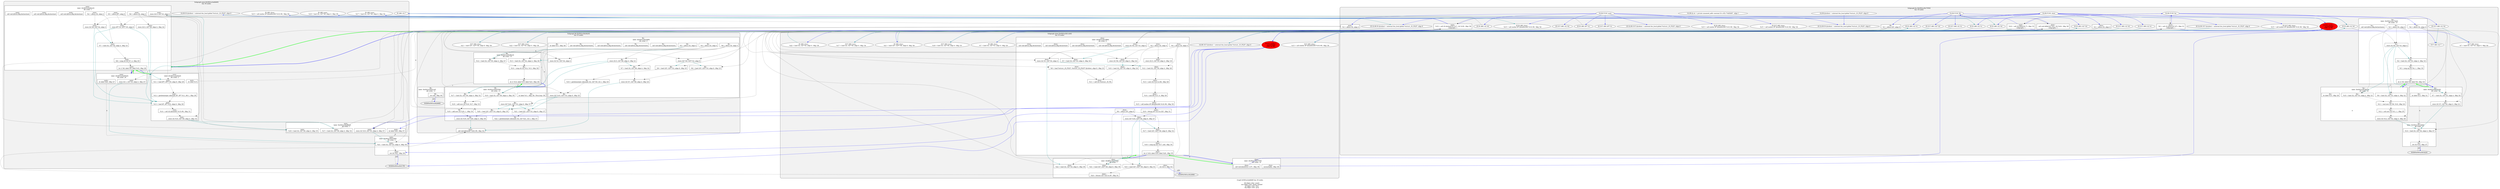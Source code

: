 digraph "DependenceGraph" {
	compound=true label="Graph 0x563ca3adddd0 has 30 nodes\n
	dd edges color: cyan4
	use edges color: black, dashed
	cd edges color: blue
	cfg edges color: gray"

	/* subgraph 0x563ca3b17050 nodes */
	subgraph cluster_0x563ca3b17050 {
		style="filled, rounded" fillcolor=gray95
		label="Subgraph fac [0x563ca3b17050]\nhas 18 nodes
"
		NODE0x563ca3b178a0 [label="[f] IN ARG i32 %0" style=filled fillcolor=white]
		/* -- node 0x563ca3ae9b30
		 * ------------------------------------------- */
		/* DD edges */
		/* USE edges */
		NODE0x563ca3b178a0 -> NODE0x563ca3b184b0 [color="black" rank=max style="dashed"]
		/* CD edges */
		/* ID edges */
		NODE0x563ca3b17aa0 [label="[f] OUT ARG i32 %0" style=filled fillcolor=white]
		/* -- node 0x563ca3ae9b30
		 * ------------------------------------------- */
		/* DD edges */
		NODE0x563ca3b17aa0 -> NODE0x563ca3b1c0c0 [color="cyan4" rank=max]
		NODE0x563ca3b17aa0 -> NODE0x563ca3b205e0 [color="cyan4" rank=max]
		/* USE edges */
		/* CD edges */
		/* ID edges */
		/* Basic Block fac::
label  [0x563ca3b17de0] */
		subgraph cluster_bb_0x563ca3b17de0 {
			style=filled fillcolor=white
			label="fac::
label  [0x563ca3b17de0]		\ndfs order: 15"
			NODE0x563ca3b17ff0 [shape=rect label="0x563ca3ae1aa0"]
			NODE0x563ca3b18250 [shape=rect label="0x563ca3ae1a30"]
			NODE0x563ca3b184b0 [shape=rect label="0x563ca3ae56e0"]
			NODE0x563ca3b18710 [shape=rect label="0x563ca3ae1d30"]
			NODE0x563ca3b189a0 [shape=rect label="0x563ca3ae19c0"]
			NODE0x563ca3b18c00 [shape=rect label="0x563ca3aea7e0"]
			NODE0x563ca3b18e60 [shape=rect label="0x563ca3aea8c0"]
		} /* cluster_bb_0x563ca3b17de0 */

		/* Basic Block fac::
label  [0x563ca3b19100] */
		subgraph cluster_bb_0x563ca3b19100 {
			style=filled fillcolor=white
			label="fac::
label  [0x563ca3b19100]		\ndfs order: 19"
			NODE0x563ca3b19310 [shape=rect label="0x563ca3ae1930"]
			NODE0x563ca3b19570 [shape=rect label="0x563ca3aea9b0"]
			NODE0x563ca3b197d0 [shape=rect label="0x563ca3aeaa50"]
		} /* cluster_bb_0x563ca3b19100 */

		/* Basic Block fac::
label  [0x563ca3b19a70] */
		subgraph cluster_bb_0x563ca3b19a70 {
			style=filled fillcolor=white
			label="fac::
label  [0x563ca3b19a70]		\ndfs order: 16"
			NODE0x563ca3b19c80 [shape=rect label="0x563ca3aeaac0"]
			NODE0x563ca3b19ee0 [shape=rect label="0x563ca3aeab60"]
			NODE0x563ca3b1a140 [shape=rect label="0x563ca3aeac20"]
			NODE0x563ca3b1a3a0 [shape=rect label="0x563ca3aeace0"]
			NODE0x563ca3b1a600 [shape=rect label="0x563ca3aeada0"]
			NODE0x563ca3b1a860 [shape=rect label="0x563ca3aeae40"]
		} /* cluster_bb_0x563ca3b19a70 */

		/* Basic Block fac::
label  [0x563ca3b1ab00] */
		subgraph cluster_bb_0x563ca3b1ab00 {
			style=filled fillcolor=white
			label="fac::
label  [0x563ca3b1ab00]		\ndfs order: 17"
			NODE0x563ca3b1ad10 [shape=rect label="0x563ca3aeaeb0"]
			NODE0x563ca3b1af70 [shape=rect label="0x563ca3aeaf50"]
		} /* cluster_bb_0x563ca3b1ab00 */

	NODE0x563ca3b18e60 -> NODE0x563ca3b19310 [penwidth=2 label="0"  ltail=cluster_bb_0x563ca3b17de0  lhead=cluster_bb_0x563ca3b19100  color="gray"]
	NODE0x563ca3b18e60 -> NODE0x563ca3b19c80 [penwidth=2 label="1"  ltail=cluster_bb_0x563ca3b17de0  lhead=cluster_bb_0x563ca3b19a70  color="gray"]
	NODE0x563ca3b18e60 -> NODE0x563ca3b19310 [penwidth=2 color=blue  ltail=cluster_bb_0x563ca3b17de0  lhead=cluster_bb_0x563ca3b19100]
	NODE0x563ca3b18e60 -> NODE0x563ca3b19c80 [penwidth=2 color=blue  ltail=cluster_bb_0x563ca3b17de0  lhead=cluster_bb_0x563ca3b19a70]
	NODE0x563ca3b197d0 -> NODE0x563ca3b1ad10 [penwidth=2 label="0"  ltail=cluster_bb_0x563ca3b19100  lhead=cluster_bb_0x563ca3b1ab00  color="gray"]
	/* post-dominance frontiers */
NODE0x563ca3b19310 -> NODE0x563ca3b18e60 [penwidth=3 color=green  ltail=cluster_bb_0x563ca3b19100  lhead=cluster_bb_0x563ca3b17de0 constraint=false]
	NODE0x563ca3b1a860 -> NODE0x563ca3b1ad10 [penwidth=2 label="0"  ltail=cluster_bb_0x563ca3b19a70  lhead=cluster_bb_0x563ca3b1ab00  color="gray"]
	/* post-dominance frontiers */
NODE0x563ca3b19c80 -> NODE0x563ca3b18e60 [penwidth=3 color=green  ltail=cluster_bb_0x563ca3b19a70  lhead=cluster_bb_0x563ca3b17de0 constraint=false]
	NODE0x563ca3b1af70 -> NODE0x563ca3b1b220 [penwidth=2 label="255"  ltail=cluster_bb_0x563ca3b1ab00  lhead=cluster_bb_0x563ca3b1b420  color="gray"]
		NODE0x563ca3b19310 [label="fac::
  %7 = load i32, i32* %3, align 4, !dbg !20" labelURL="skeleton.c:6:24" style=filled fillcolor=white]
		/* -- node 0x563ca3ae1930
		 * ------------------------------------------- */
		/* DD edges */
		/* USE edges */
		NODE0x563ca3b19310 -> NODE0x563ca3b19570 [color="black" rank=max style="dashed"]
		/* CD edges */
		/* ID edges */
		NODE0x563ca3b189a0 [label="fac::
  %4 = load i32, i32* %3, align 4, !dbg !16" labelURL="skeleton.c:6:9" style=filled fillcolor=white]
		/* -- node 0x563ca3ae19c0
		 * ------------------------------------------- */
		/* DD edges */
		/* USE edges */
		NODE0x563ca3b189a0 -> NODE0x563ca3b18c00 [color="black" rank=max style="dashed"]
		/* CD edges */
		/* ID edges */
		NODE0x563ca3b18250 [label="fac::
  %3 = alloca i32, align 4" style=filled fillcolor=white]
		/* -- node 0x563ca3ae1a30
		 * ------------------------------------------- */
		/* DD edges */
		/* USE edges */
		NODE0x563ca3b18250 -> NODE0x563ca3b184b0 [color="black" rank=max style="dashed"]
		NODE0x563ca3b18250 -> NODE0x563ca3b189a0 [color="black" rank=max style="dashed"]
		NODE0x563ca3b18250 -> NODE0x563ca3b19310 [color="black" rank=max style="dashed"]
		NODE0x563ca3b18250 -> NODE0x563ca3b19c80 [color="black" rank=max style="dashed"]
		NODE0x563ca3b18250 -> NODE0x563ca3b19ee0 [color="black" rank=max style="dashed"]
		/* CD edges */
		/* ID edges */
		NODE0x563ca3b17ff0 [label="fac::
  %2 = alloca i32, align 4" style=filled fillcolor=white]
		/* -- node 0x563ca3ae1aa0
		 * ------------------------------------------- */
		/* DD edges */
		/* USE edges */
		NODE0x563ca3b17ff0 -> NODE0x563ca3b19570 [color="black" rank=max style="dashed"]
		NODE0x563ca3b17ff0 -> NODE0x563ca3b1a600 [color="black" rank=max style="dashed"]
		NODE0x563ca3b17ff0 -> NODE0x563ca3b1ad10 [color="black" rank=max style="dashed"]
		/* CD edges */
		/* ID edges */
		NODE0x563ca3b18710 [label="fac::
  call void @llvm.dbg.declare(meta" labelURL="skeleton.c:4:13" style=filled fillcolor=white]
		/* -- node 0x563ca3ae1d30
		 * ------------------------------------------- */
		/* DD edges */
		/* USE edges */
		/* CD edges */
		/* ID edges */
		NODE0x563ca3b184b0 [label="fac::
  store i32 %0, i32* %3, align 4" style=filled fillcolor=white]
		/* -- node 0x563ca3ae56e0
		 * ------------------------------------------- */
		/* DD edges */
		NODE0x563ca3b184b0 -> NODE0x563ca3b189a0 [color="cyan4" rank=max]
		NODE0x563ca3b184b0 -> NODE0x563ca3b19310 [color="cyan4" rank=max]
		NODE0x563ca3b184b0 -> NODE0x563ca3b19c80 [color="cyan4" rank=max]
		NODE0x563ca3b184b0 -> NODE0x563ca3b19ee0 [color="cyan4" rank=max]
		/* USE edges */
		/* CD edges */
		/* ID edges */
		NODE0x563ca3b18c00 [label="fac::
  %5 = icmp eq i32 %4, 1, !dbg !18" labelURL="skeleton.c:6:11" style=filled fillcolor=white]
		/* -- node 0x563ca3aea7e0
		 * ------------------------------------------- */
		/* DD edges */
		/* USE edges */
		NODE0x563ca3b18c00 -> NODE0x563ca3b18e60 [color="black" rank=max style="dashed"]
		/* CD edges */
		/* ID edges */
		NODE0x563ca3b18e60 [label="fac::
  br i1 %5, label %6, label %8, !dbg !19" labelURL="skeleton.c:6:9" style=filled fillcolor=white]
		/* -- node 0x563ca3aea8c0
		 * ------------------------------------------- */
		/* DD edges */
		/* USE edges */
		/* CD edges */
		/* ID edges */
		NODE0x563ca3b19570 [label="fac::
  store i32 %7, i32* %2, align 4, !dbg !21" labelURL="skeleton.c:6:17" style=filled fillcolor=white]
		/* -- node 0x563ca3aea9b0
		 * ------------------------------------------- */
		/* DD edges */
		NODE0x563ca3b19570 -> NODE0x563ca3b1ad10 [color="cyan4" rank=max]
		/* USE edges */
		/* CD edges */
		/* ID edges */
		NODE0x563ca3b197d0 [label="fac::
  br label %13, !dbg !21" labelURL="skeleton.c:6:17" style=filled fillcolor=white]
		/* -- node 0x563ca3aeaa50
		 * ------------------------------------------- */
		/* DD edges */
		/* USE edges */
		/* CD edges */
		/* ID edges */
		NODE0x563ca3b19c80 [label="fac::
  %9 = load i32, i32* %3, align 4, !dbg !22" labelURL="skeleton.c:8:12" style=filled fillcolor=white]
		/* -- node 0x563ca3aeaac0
		 * ------------------------------------------- */
		/* DD edges */
		/* USE edges */
		NODE0x563ca3b19c80 -> NODE0x563ca3b1a140 [color="black" rank=max style="dashed"]
		/* CD edges */
		/* ID edges */
		NODE0x563ca3b19ee0 [label="fac::
  %10 = load i32, i32* %3, align 4, !dbg !23" labelURL="skeleton.c:8:16" style=filled fillcolor=white]
		/* -- node 0x563ca3aeab60
		 * ------------------------------------------- */
		/* DD edges */
		/* USE edges */
		NODE0x563ca3b19ee0 -> NODE0x563ca3b1a140 [color="black" rank=max style="dashed"]
		/* CD edges */
		/* ID edges */
		NODE0x563ca3b1a140 [label="fac::
  %11 = mul nsw i32 %9, %10, !dbg !24" labelURL="skeleton.c:8:14" style=filled fillcolor=white]
		/* -- node 0x563ca3aeac20
		 * ------------------------------------------- */
		/* DD edges */
		/* USE edges */
		NODE0x563ca3b1a140 -> NODE0x563ca3b1a3a0 [color="black" rank=max style="dashed"]
		/* CD edges */
		/* ID edges */
		NODE0x563ca3b1a3a0 [label="fac::
  %12 = sub nsw i32 %11, 1, !dbg !25" labelURL="skeleton.c:8:17" style=filled fillcolor=white]
		/* -- node 0x563ca3aeace0
		 * ------------------------------------------- */
		/* DD edges */
		/* USE edges */
		NODE0x563ca3b1a3a0 -> NODE0x563ca3b1a600 [color="black" rank=max style="dashed"]
		/* CD edges */
		/* ID edges */
		NODE0x563ca3b1a600 [label="fac::
  store i32 %12, i32* %2, align 4, !dbg !26" labelURL="skeleton.c:8:5" style=filled fillcolor=white]
		/* -- node 0x563ca3aeada0
		 * ------------------------------------------- */
		/* DD edges */
		NODE0x563ca3b1a600 -> NODE0x563ca3b1ad10 [color="cyan4" rank=max]
		/* USE edges */
		/* CD edges */
		/* ID edges */
		NODE0x563ca3b1a860 [label="fac::
  br label %13, !dbg !26" labelURL="skeleton.c:8:5" style=filled fillcolor=white]
		/* -- node 0x563ca3aeae40
		 * ------------------------------------------- */
		/* DD edges */
		/* USE edges */
		/* CD edges */
		/* ID edges */
		NODE0x563ca3b1ad10 [label="fac::
  %14 = load i32, i32* %2, align 4, !dbg !27" labelURL="skeleton.c:9:1" style=filled fillcolor=white]
		/* -- node 0x563ca3aeaeb0
		 * ------------------------------------------- */
		/* DD edges */
		/* USE edges */
		NODE0x563ca3b1ad10 -> NODE0x563ca3b1af70 [color="black" rank=max style="dashed"]
		/* CD edges */
		/* ID edges */
		NODE0x563ca3b1af70 [label="fac::
  ret i32 %14, !dbg !27" labelURL="skeleton.c:9:1" style=filled fillcolor=white]
		/* -- node 0x563ca3aeaf50
		 * ------------------------------------------- */
		/* DD edges */
		/* USE edges */
		/* CD edges */
		NODE0x563ca3b1af70 -> NODE0x563ca3b1b220 [color="blue"]
		/* ID edges */
		NODE0x563ca3b171f0 [label="GLOB FUNC fac" style=filled fillcolor=white]
		/* -- node 0x563ca3aae818
		 * ------------------------------------------- */
		/* DD edges */
		/* USE edges */
		NODE0x563ca3b171f0 -> NODE0x563ca3b16db0 [color="black" rank=max style="dashed"]
		NODE0x563ca3b171f0 -> NODE0x563ca3b1fc40 [color="black" rank=max style="dashed"]
		/* CD edges */
		NODE0x563ca3b171f0 -> NODE0x563ca3b178a0 [color="blue"]
		NODE0x563ca3b171f0 -> NODE0x563ca3b17aa0 [color="blue"]
		NODE0x563ca3b171f0 -> NODE0x563ca3b17ff0 [color="blue"]
		/* ID edges */
		NODE0x563ca3b24cc0 [label="GLOB FUNC fib" style=filled fillcolor=white]
		/* -- node 0x563ca3aafc28
		 * ------------------------------------------- */
		/* DD edges */
		/* USE edges */
		NODE0x563ca3b24cc0 -> NODE0x563ca3b24880 [color="black" rank=max style="dashed"]
		/* CD edges */
		NODE0x563ca3b24cc0 -> NODE0x563ca3b25370 [color="blue"]
		NODE0x563ca3b24cc0 -> NODE0x563ca3b25570 [color="blue"]
		NODE0x563ca3b24cc0 -> NODE0x563ca3b258b0 [color="blue"]
		NODE0x563ca3b24cc0 -> NODE0x563ca3b25ab0 [color="blue"]
		NODE0x563ca3b24cc0 -> NODE0x563ca3b26000 [color="blue"]
		/* ID edges */
		NODE0x563ca3b1ce50 [label="GLOB FUNC show" style=filled fillcolor=white]
		/* -- node 0x563ca3aafd48
		 * ------------------------------------------- */
		/* DD edges */
		/* USE edges */
		NODE0x563ca3b1ce50 -> NODE0x563ca3b1ca10 [color="black" rank=max style="dashed"]
		/* CD edges */
		NODE0x563ca3b1ce50 -> NODE0x563ca3b1d500 [color="blue"]
		NODE0x563ca3b1ce50 -> NODE0x563ca3b1d700 [color="blue"]
		NODE0x563ca3b1ce50 -> NODE0x563ca3b1da40 [color="blue"]
		NODE0x563ca3b1ce50 -> NODE0x563ca3b1dc40 [color="blue"]
		NODE0x563ca3b1ce50 -> NODE0x563ca3b1e190 [color="blue"]
		NODE0x563ca3b1ce50 -> NODE0x563ca3b20f30 [color="blue"]
		NODE0x563ca3b1ce50 -> NODE0x563ca3b21130 [color="blue"]
		NODE0x563ca3b1ce50 -> NODE0x563ca3b22570 [color="blue"]
		NODE0x563ca3b1ce50 -> NODE0x563ca3b22770 [color="blue"]
		NODE0x563ca3b1ce50 -> NODE0x563ca3b23e50 [color="blue"]
		/* ID edges */
		NODE0x563ca3b12620 [label="GLOB @stdout = external dso_local global %struct._IO_FILE*, align 8" style=filled fillcolor=white]
		/* -- node 0x563ca3ae1c10
		 * ------------------------------------------- */
		/* DD edges */
		/* USE edges */
		/* CD edges */
		NODE0x563ca3b12620 -> NODE0x563ca3b2e0a0 [color="blue"]
		/* ID edges */
		NODE0x563ca3b12820 [label="GLOB @.str = private unnamed_addr constant [4 x i8] c\"%d\0A\00\", align 1" style=filled fillcolor=white]
		/* -- node 0x563ca3ae1de0
		 * ------------------------------------------- */
		/* DD edges */
		/* USE edges */
		/* CD edges */
		/* ID edges */
		NODE0x563ca3b12a60 [label="GLOB FUNC main" style=filled fillcolor=white]
		/* -- node 0x563ca3ae57c8
		 * ------------------------------------------- */
		/* DD edges */
		/* USE edges */
		/* CD edges */
		NODE0x563ca3b12a60 -> NODE0x563ca3b12ca0 [color="blue"]
		NODE0x563ca3b12a60 -> NODE0x563ca3b12ea0 [color="blue"]
		NODE0x563ca3b12a60 -> NODE0x563ca3b13100 [color="blue"]
		NODE0x563ca3b12a60 -> NODE0x563ca3b13300 [color="blue"]
		NODE0x563ca3b12a60 -> NODE0x563ca3b135e0 [color="blue"]
		NODE0x563ca3b12a60 -> NODE0x563ca3b2e0a0 [color="blue"]
		NODE0x563ca3b12a60 -> NODE0x563ca3b2e2a0 [color="blue"]
		NODE0x563ca3b12a60 -> NODE0x563ca3b2e640 [color="blue"]
		NODE0x563ca3b12a60 -> NODE0x563ca3b2e840 [color="blue"]
		/* ID edges */
	}
	/* subgraph 0x563ca3b24b20 nodes */
	subgraph cluster_0x563ca3b24b20 {
		style="filled, rounded" fillcolor=gray95
		label="Subgraph fib [0x563ca3b24b20]\nhas 33 nodes
"
		NODE0x563ca3b25370 [label="[f] IN ARG i32* %0" style=filled fillcolor=white]
		/* -- node 0x563ca3aebbc0
		 * ------------------------------------------- */
		/* DD edges */
		/* USE edges */
		NODE0x563ca3b25370 -> NODE0x563ca3b26980 [color="black" rank=max style="dashed"]
		/* CD edges */
		/* ID edges */
		NODE0x563ca3b25570 [label="[f] OUT ARG i32* %0" style=filled fillcolor=white]
		/* -- node 0x563ca3aebbc0
		 * ------------------------------------------- */
		/* DD edges */
		NODE0x563ca3b25570 -> NODE0x563ca3b2c500 [color="cyan4" rank=max]
		/* USE edges */
		/* CD edges */
		/* ID edges */
		NODE0x563ca3b258b0 [label="[f] IN ARG i32 %1" style=filled fillcolor=white]
		/* -- node 0x563ca3aebbe8
		 * ------------------------------------------- */
		/* DD edges */
		/* USE edges */
		NODE0x563ca3b258b0 -> NODE0x563ca3b26e70 [color="black" rank=max style="dashed"]
		/* CD edges */
		/* ID edges */
		NODE0x563ca3b25ab0 [label="[f] OUT ARG i32 %1" style=filled fillcolor=white]
		/* -- node 0x563ca3aebbe8
		 * ------------------------------------------- */
		/* DD edges */
		NODE0x563ca3b25ab0 -> NODE0x563ca3b2cb00 [color="cyan4" rank=max]
		/* USE edges */
		/* CD edges */
		/* ID edges */
		/* Basic Block fib::
label  [0x563ca3b25df0] */
		subgraph cluster_bb_0x563ca3b25df0 {
			style=filled fillcolor=white
			label="fib::
label  [0x563ca3b25df0]		\ndfs order: 9"
			NODE0x563ca3b26000 [shape=rect label="0x563ca3aec5e0"]
			NODE0x563ca3b26260 [shape=rect label="0x563ca3aec650"]
			NODE0x563ca3b264c0 [shape=rect label="0x563ca3aec6c0"]
			NODE0x563ca3b26720 [shape=rect label="0x563ca3aec730"]
			NODE0x563ca3b26980 [shape=rect label="0x563ca3aec7c0"]
			NODE0x563ca3b26be0 [shape=rect label="0x563ca3ae6b20"]
			NODE0x563ca3b26e70 [shape=rect label="0x563ca3aec850"]
			NODE0x563ca3b270d0 [shape=rect label="0x563ca3ae1010"]
			NODE0x563ca3b27360 [shape=rect label="0x563ca3ae0f00"]
			NODE0x563ca3b275f0 [shape=rect label="0x563ca3ae0b60"]
			NODE0x563ca3b27880 [shape=rect label="0x563ca3aeca30"]
			NODE0x563ca3b27ae0 [shape=rect label="0x563ca3aecaa0"]
			NODE0x563ca3b27d40 [shape=rect label="0x563ca3aecb40"]
			NODE0x563ca3b27fa0 [shape=rect label="0x563ca3aecc00"]
			NODE0x563ca3b28200 [shape=rect label="0x563ca3aecca0"]
			NODE0x563ca3b28460 [shape=rect label="0x563ca3aecd60"]
			NODE0x563ca3b286c0 [shape=rect label="0x563ca3aece00"]
			NODE0x563ca3b28920 [shape=rect label="0x563ca3aece70"]
		} /* cluster_bb_0x563ca3b25df0 */

		/* Basic Block fib::
label  [0x563ca3b28bc0] */
		subgraph cluster_bb_0x563ca3b28bc0 {
			style=filled fillcolor=white
			label="fib::
label  [0x563ca3b28bc0]		\ndfs order: 10"
			NODE0x563ca3b28dd0 [shape=rect label="0x563ca3aecee0"]
			NODE0x563ca3b29030 [shape=rect label="0x563ca3aecf80"]
			NODE0x563ca3b29290 [shape=rect label="0x563ca3aed040"]
			NODE0x563ca3b294f0 [shape=rect label="0x563ca3aed120"]
		} /* cluster_bb_0x563ca3b28bc0 */

		/* Basic Block fib::
label  [0x563ca3b29790] */
		subgraph cluster_bb_0x563ca3b29790 {
			style=filled fillcolor=white
			label="fib::
label  [0x563ca3b29790]		\ndfs order: 13"
			NODE0x563ca3b299a0 [shape=rect label="0x563ca3aed190"]
			NODE0x563ca3b29c00 [shape=rect label="0x563ca3aed840"]
			NODE0x563ca3b29e60 [shape=rect label="0x563ca3aed900"]
			NODE0x563ca3b2a0c0 [shape=rect label="0x563ca3aed9c0"]
			NODE0x563ca3b2a320 [shape=rect label="0x563ca3aeda60"]
			NODE0x563ca3b2a580 [shape=rect label="0x563ca3aedb20"]
			NODE0x563ca3b2a7e0 [shape=rect label="0x563ca3aedbc0"]
			NODE0x563ca3b2aa40 [shape=rect label="0x563ca3aedc80"]
			NODE0x563ca3b2aca0 [shape=rect label="0x563ca3aedd20"]
			NODE0x563ca3b2af00 [shape=rect label="0x563ca3aedd90"]
		} /* cluster_bb_0x563ca3b29790 */

		/* Basic Block fib::
label  [0x563ca3b2b1a0] */
		subgraph cluster_bb_0x563ca3b2b1a0 {
			style=filled fillcolor=white
			label="fib::
label  [0x563ca3b2b1a0]		\ndfs order: 11"
			NODE0x563ca3b2b3b0 [shape=rect label="0x563ca3aebd10"]
		} /* cluster_bb_0x563ca3b2b1a0 */

	NODE0x563ca3b28920 -> NODE0x563ca3b28dd0 [penwidth=2 label="0"  ltail=cluster_bb_0x563ca3b25df0  lhead=cluster_bb_0x563ca3b28bc0  color="gray"]
	NODE0x563ca3b294f0 -> NODE0x563ca3b299a0 [penwidth=2 label="0"  ltail=cluster_bb_0x563ca3b28bc0  lhead=cluster_bb_0x563ca3b29790  color="gray"]
	NODE0x563ca3b294f0 -> NODE0x563ca3b2b3b0 [penwidth=2 label="1"  ltail=cluster_bb_0x563ca3b28bc0  lhead=cluster_bb_0x563ca3b2b1a0  color="gray"]
	NODE0x563ca3b294f0 -> NODE0x563ca3b299a0 [penwidth=2 color=blue  ltail=cluster_bb_0x563ca3b28bc0  lhead=cluster_bb_0x563ca3b29790]
	NODE0x563ca3b2af00 -> NODE0x563ca3b28dd0 [penwidth=2 label="0"  ltail=cluster_bb_0x563ca3b29790  lhead=cluster_bb_0x563ca3b28bc0  color="gray"]
	/* post-dominance frontiers */
NODE0x563ca3b299a0 -> NODE0x563ca3b294f0 [penwidth=3 color=green  ltail=cluster_bb_0x563ca3b29790  lhead=cluster_bb_0x563ca3b28bc0 constraint=false]
	NODE0x563ca3b2b3b0 -> NODE0x563ca3b2b660 [penwidth=2 label="255"  ltail=cluster_bb_0x563ca3b2b1a0  lhead=cluster_bb_0x563ca3b2b860  color="gray"]
		NODE0x563ca3b275f0 [label="fib::
  call void @llvm.dbg.declare(meta" labelURL="skeleton.c:13:12" style=filled fillcolor=white]
		/* -- node 0x563ca3ae0b60
		 * ------------------------------------------- */
		/* DD edges */
		/* USE edges */
		/* CD edges */
		/* ID edges */
		NODE0x563ca3b27360 [label="fib::
  call void @llvm.dbg.declare(meta" labelURL="skeleton.c:13:9" style=filled fillcolor=white]
		/* -- node 0x563ca3ae0f00
		 * ------------------------------------------- */
		/* DD edges */
		/* USE edges */
		/* CD edges */
		/* ID edges */
		NODE0x563ca3b270d0 [label="fib::
  call void @llvm.dbg.declare(meta" labelURL="skeleton.c:11:24" style=filled fillcolor=white]
		/* -- node 0x563ca3ae1010
		 * ------------------------------------------- */
		/* DD edges */
		/* USE edges */
		/* CD edges */
		/* ID edges */
		NODE0x563ca3b26be0 [label="fib::
  call void @llvm.dbg.declare(meta" labelURL="skeleton.c:11:15" style=filled fillcolor=white]
		/* -- node 0x563ca3ae6b20
		 * ------------------------------------------- */
		/* DD edges */
		/* USE edges */
		/* CD edges */
		/* ID edges */
		NODE0x563ca3b2b3b0 [label="fib::
  ret void, !dbg !40" labelURL="skeleton.c:22:1" style=filled fillcolor=white]
		/* -- node 0x563ca3aebd10
		 * ------------------------------------------- */
		/* DD edges */
		/* USE edges */
		/* CD edges */
		NODE0x563ca3b2b3b0 -> NODE0x563ca3b2b660 [color="blue"]
		/* ID edges */
		NODE0x563ca3b26000 [label="fib::
  %3 = alloca i32*, align 8" style=filled fillcolor=white]
		/* -- node 0x563ca3aec5e0
		 * ------------------------------------------- */
		/* DD edges */
		/* USE edges */
		NODE0x563ca3b26000 -> NODE0x563ca3b26980 [color="black" rank=max style="dashed"]
		NODE0x563ca3b26000 -> NODE0x563ca3b27d40 [color="black" rank=max style="dashed"]
		NODE0x563ca3b26000 -> NODE0x563ca3b28200 [color="black" rank=max style="dashed"]
		NODE0x563ca3b26000 -> NODE0x563ca3b286c0 [color="black" rank=max style="dashed"]
		NODE0x563ca3b26000 -> NODE0x563ca3b2a320 [color="black" rank=max style="dashed"]
		NODE0x563ca3b26000 -> NODE0x563ca3b2a7e0 [color="black" rank=max style="dashed"]
		NODE0x563ca3b26000 -> NODE0x563ca3b2aca0 [color="black" rank=max style="dashed"]
		/* CD edges */
		/* ID edges */
		NODE0x563ca3b26260 [label="fib::
  %4 = alloca i32, align 4" style=filled fillcolor=white]
		/* -- node 0x563ca3aec650
		 * ------------------------------------------- */
		/* DD edges */
		/* USE edges */
		NODE0x563ca3b26260 -> NODE0x563ca3b26e70 [color="black" rank=max style="dashed"]
		NODE0x563ca3b26260 -> NODE0x563ca3b29030 [color="black" rank=max style="dashed"]
		/* CD edges */
		/* ID edges */
		NODE0x563ca3b264c0 [label="fib::
  %5 = alloca i32, align 4" style=filled fillcolor=white]
		/* -- node 0x563ca3aec6c0
		 * ------------------------------------------- */
		/* DD edges */
		NODE0x563ca3b264c0 -> NODE0x563ca3b28dd0 [color="cyan4" rank=max]
		/* USE edges */
		NODE0x563ca3b264c0 -> NODE0x563ca3b28dd0 [color="black" rank=max style="dashed"]
		/* CD edges */
		/* ID edges */
		NODE0x563ca3b26720 [label="fib::
  %6 = alloca i32, align 4" style=filled fillcolor=white]
		/* -- node 0x563ca3aec730
		 * ------------------------------------------- */
		/* DD edges */
		/* USE edges */
		NODE0x563ca3b26720 -> NODE0x563ca3b27880 [color="black" rank=max style="dashed"]
		NODE0x563ca3b26720 -> NODE0x563ca3b27ae0 [color="black" rank=max style="dashed"]
		NODE0x563ca3b26720 -> NODE0x563ca3b299a0 [color="black" rank=max style="dashed"]
		NODE0x563ca3b26720 -> NODE0x563ca3b29c00 [color="black" rank=max style="dashed"]
		/* CD edges */
		/* ID edges */
		NODE0x563ca3b26980 [label="fib::
  store i32* %0, i32** %3, align 8" style=filled fillcolor=white]
		/* -- node 0x563ca3aec7c0
		 * ------------------------------------------- */
		/* DD edges */
		NODE0x563ca3b26980 -> NODE0x563ca3b27d40 [color="cyan4" rank=max]
		NODE0x563ca3b26980 -> NODE0x563ca3b28200 [color="cyan4" rank=max]
		/* USE edges */
		/* CD edges */
		/* ID edges */
		NODE0x563ca3b26e70 [label="fib::
  store i32 %1, i32* %4, align 4" style=filled fillcolor=white]
		/* -- node 0x563ca3aec850
		 * ------------------------------------------- */
		/* DD edges */
		NODE0x563ca3b26e70 -> NODE0x563ca3b29030 [color="cyan4" rank=max]
		/* USE edges */
		/* CD edges */
		/* ID edges */
		NODE0x563ca3b27880 [label="fib::
  store i32 0, i32* %6, align 4, !dbg !21" labelURL="skeleton.c:13:12" style=filled fillcolor=white]
		/* -- node 0x563ca3aeca30
		 * ------------------------------------------- */
		/* DD edges */
		NODE0x563ca3b27880 -> NODE0x563ca3b27ae0 [color="cyan4" rank=max]
		NODE0x563ca3b27880 -> NODE0x563ca3b299a0 [color="cyan4" rank=max]
		NODE0x563ca3b27880 -> NODE0x563ca3b29c00 [color="cyan4" rank=max]
		/* USE edges */
		/* CD edges */
		/* ID edges */
		NODE0x563ca3b27ae0 [label="fib::
  %7 = load i32, i32* %6, align 4, !dbg !22" labelURL="skeleton.c:15:12" style=filled fillcolor=white]
		/* -- node 0x563ca3aecaa0
		 * ------------------------------------------- */
		/* DD edges */
		/* USE edges */
		NODE0x563ca3b27ae0 -> NODE0x563ca3b27fa0 [color="black" rank=max style="dashed"]
		/* CD edges */
		/* ID edges */
		NODE0x563ca3b27d40 [label="fib::
  %8 = load i32*, i32** %3, align 8, !dbg !23" labelURL="skeleton.c:15:6" style=filled fillcolor=white]
		/* -- node 0x563ca3aecb40
		 * ------------------------------------------- */
		/* DD edges */
		/* USE edges */
		NODE0x563ca3b27d40 -> NODE0x563ca3b27fa0 [color="black" rank=max style="dashed"]
		/* CD edges */
		/* ID edges */
		NODE0x563ca3b27fa0 [label="fib::
  store i32 %7, i32* %8, align 4, !dbg !24" labelURL="skeleton.c:15:10" style=filled fillcolor=white]
		/* -- node 0x563ca3aecc00
		 * ------------------------------------------- */
		/* DD edges */
		NODE0x563ca3b27fa0 -> NODE0x563ca3b2d450 [color="cyan4" rank=max]
		/* USE edges */
		/* CD edges */
		/* ID edges */
		NODE0x563ca3b28200 [label="fib::
  %9 = load i32*, i32** %3, align 8, !dbg !25" labelURL="skeleton.c:16:8" style=filled fillcolor=white]
		/* -- node 0x563ca3aecca0
		 * ------------------------------------------- */
		/* DD edges */
		/* USE edges */
		NODE0x563ca3b28200 -> NODE0x563ca3b28460 [color="black" rank=max style="dashed"]
		/* CD edges */
		/* ID edges */
		NODE0x563ca3b28460 [label="fib::
  %10 = getelementptr inbounds i32, i32* %9, i32 1, !dbg !25" labelURL="skeleton.c:16:8" style=filled fillcolor=white]
		/* -- node 0x563ca3aecd60
		 * ------------------------------------------- */
		/* DD edges */
		/* USE edges */
		NODE0x563ca3b28460 -> NODE0x563ca3b286c0 [color="black" rank=max style="dashed"]
		/* CD edges */
		/* ID edges */
		NODE0x563ca3b286c0 [label="fib::
  store i32* %10, i32** %3, align 8, !dbg !25" labelURL="skeleton.c:16:8" style=filled fillcolor=white]
		/* -- node 0x563ca3aece00
		 * ------------------------------------------- */
		/* DD edges */
		NODE0x563ca3b286c0 -> NODE0x563ca3b2a320 [color="cyan4" rank=max]
		NODE0x563ca3b286c0 -> NODE0x563ca3b2a7e0 [color="cyan4" rank=max]
		/* USE edges */
		/* CD edges */
		/* ID edges */
		NODE0x563ca3b28920 [label="fib::
  br label %11, !dbg !26" labelURL="skeleton.c:18:5" style=filled fillcolor=white]
		/* -- node 0x563ca3aece70
		 * ------------------------------------------- */
		/* DD edges */
		/* USE edges */
		/* CD edges */
		/* ID edges */
		NODE0x563ca3b28dd0 [label="fib::
  %12 = load i32, i32* %5, align 4, !dbg !27" labelURL="skeleton.c:18:12" style=filled fillcolor=white]
		/* -- node 0x563ca3aecee0
		 * ------------------------------------------- */
		/* DD edges */
		/* USE edges */
		NODE0x563ca3b28dd0 -> NODE0x563ca3b29290 [color="black" rank=max style="dashed"]
		/* CD edges */
		/* ID edges */
		NODE0x563ca3b29030 [label="fib::
  %13 = load i32, i32* %4, align 4, !dbg !28" labelURL="skeleton.c:18:16" style=filled fillcolor=white]
		/* -- node 0x563ca3aecf80
		 * ------------------------------------------- */
		/* DD edges */
		/* USE edges */
		NODE0x563ca3b29030 -> NODE0x563ca3b29290 [color="black" rank=max style="dashed"]
		/* CD edges */
		/* ID edges */
		NODE0x563ca3b29290 [label="fib::
  %14 = icmp slt i32 %12, %13, !dbg !29" labelURL="skeleton.c:18:14" style=filled fillcolor=white]
		/* -- node 0x563ca3aed040
		 * ------------------------------------------- */
		/* DD edges */
		/* USE edges */
		NODE0x563ca3b29290 -> NODE0x563ca3b294f0 [color="black" rank=max style="dashed"]
		/* CD edges */
		/* ID edges */
		NODE0x563ca3b294f0 [label="fib::
  br i1 %14, label %15, label %23, !dbg !26" labelURL="skeleton.c:18:5" style=filled fillcolor=white]
		/* -- node 0x563ca3aed120
		 * ------------------------------------------- */
		/* DD edges */
		/* USE edges */
		/* CD edges */
		/* ID edges */
		NODE0x563ca3b299a0 [label="fib::
  %16 = load i32, i32* %6, align 4, !dbg !30" labelURL="skeleton.c:19:16" style=filled fillcolor=white]
		/* -- node 0x563ca3aed190
		 * ------------------------------------------- */
		/* DD edges */
		/* USE edges */
		NODE0x563ca3b299a0 -> NODE0x563ca3b29e60 [color="black" rank=max style="dashed"]
		/* CD edges */
		/* ID edges */
		NODE0x563ca3b29c00 [label="fib::
  %17 = load i32, i32* %6, align 4, !dbg !32" labelURL="skeleton.c:19:20" style=filled fillcolor=white]
		/* -- node 0x563ca3aed840
		 * ------------------------------------------- */
		/* DD edges */
		/* USE edges */
		NODE0x563ca3b29c00 -> NODE0x563ca3b29e60 [color="black" rank=max style="dashed"]
		/* CD edges */
		/* ID edges */
		NODE0x563ca3b29e60 [label="fib::
  %18 = add nsw i32 %16, %17, !dbg !33" labelURL="skeleton.c:19:18" style=filled fillcolor=white]
		/* -- node 0x563ca3aed900
		 * ------------------------------------------- */
		/* DD edges */
		/* USE edges */
		NODE0x563ca3b29e60 -> NODE0x563ca3b2a0c0 [color="black" rank=max style="dashed"]
		/* CD edges */
		/* ID edges */
		NODE0x563ca3b2a0c0 [label="fib::
  %19 = add nsw i32 %18, 1, !dbg !34" labelURL="skeleton.c:19:21" style=filled fillcolor=white]
		/* -- node 0x563ca3aed9c0
		 * ------------------------------------------- */
		/* DD edges */
		/* USE edges */
		NODE0x563ca3b2a0c0 -> NODE0x563ca3b2a580 [color="black" rank=max style="dashed"]
		/* CD edges */
		/* ID edges */
		NODE0x563ca3b2a320 [label="fib::
  %20 = load i32*, i32** %3, align 8, !dbg !35" labelURL="skeleton.c:19:10" style=filled fillcolor=white]
		/* -- node 0x563ca3aeda60
		 * ------------------------------------------- */
		/* DD edges */
		/* USE edges */
		NODE0x563ca3b2a320 -> NODE0x563ca3b2a580 [color="black" rank=max style="dashed"]
		/* CD edges */
		/* ID edges */
		NODE0x563ca3b2a580 [label="fib::
  store i32 %19, i32* %20, align 4, !dbg !36" labelURL="skeleton.c:19:14" style=filled fillcolor=white]
		/* -- node 0x563ca3aedb20
		 * ------------------------------------------- */
		/* DD edges */
		NODE0x563ca3b2a580 -> NODE0x563ca3b2d450 [color="cyan4" rank=max]
		/* USE edges */
		/* CD edges */
		/* ID edges */
		NODE0x563ca3b2a7e0 [label="fib::
  %21 = load i32*, i32** %3, align 8, !dbg !37" labelURL="skeleton.c:20:12" style=filled fillcolor=white]
		/* -- node 0x563ca3aedbc0
		 * ------------------------------------------- */
		/* DD edges */
		/* USE edges */
		NODE0x563ca3b2a7e0 -> NODE0x563ca3b2aa40 [color="black" rank=max style="dashed"]
		/* CD edges */
		/* ID edges */
		NODE0x563ca3b2aa40 [label="fib::
  %22 = getelementptr inbounds i32, i32* %21, i32 1, !dbg !37" labelURL="skeleton.c:20:12" style=filled fillcolor=white]
		/* -- node 0x563ca3aedc80
		 * ------------------------------------------- */
		/* DD edges */
		/* USE edges */
		NODE0x563ca3b2aa40 -> NODE0x563ca3b2aca0 [color="black" rank=max style="dashed"]
		/* CD edges */
		/* ID edges */
		NODE0x563ca3b2aca0 [label="fib::
  store i32* %22, i32** %3, align 8, !dbg !37" labelURL="skeleton.c:20:12" style=filled fillcolor=white]
		/* -- node 0x563ca3aedd20
		 * ------------------------------------------- */
		/* DD edges */
		NODE0x563ca3b2aca0 -> NODE0x563ca3b2a320 [color="cyan4" rank=max]
		NODE0x563ca3b2aca0 -> NODE0x563ca3b2a7e0 [color="cyan4" rank=max]
		/* USE edges */
		/* CD edges */
		/* ID edges */
		NODE0x563ca3b2af00 [label="fib::
  br label %11, !dbg !26, !llvm.loop !38" labelURL="skeleton.c:18:5" style=filled fillcolor=white]
		/* -- node 0x563ca3aedd90
		 * ------------------------------------------- */
		/* DD edges */
		/* USE edges */
		/* CD edges */
		/* ID edges */
	}
	/* subgraph 0x563ca3b1ccb0 nodes */
	subgraph cluster_0x563ca3b1ccb0 {
		style="filled, rounded" fillcolor=gray95
		label="Subgraph show [0x563ca3b1ccb0]\nhas 35 nodes
"
		NODE0x563ca3b1d500 [label="[f] IN ARG i32 %0" style=filled fillcolor=white]
		/* -- node 0x563ca3aeee80
		 * ------------------------------------------- */
		/* DD edges */
		/* USE edges */
		NODE0x563ca3b1d500 -> NODE0x563ca3b1eb10 [color="black" rank=max style="dashed"]
		/* CD edges */
		/* ID edges */
		NODE0x563ca3b1d700 [label="[f] OUT ARG i32 %0" style=filled fillcolor=white]
		/* -- node 0x563ca3aeee80
		 * ------------------------------------------- */
		/* DD edges */
		NODE0x563ca3b1d700 -> NODE0x563ca3b2f230 [color="cyan4" rank=max]
		/* USE edges */
		/* CD edges */
		/* ID edges */
		NODE0x563ca3b1da40 [label="[f] IN ARG i32 %1" style=filled fillcolor=white]
		/* -- node 0x563ca3aeeea8
		 * ------------------------------------------- */
		/* DD edges */
		/* USE edges */
		NODE0x563ca3b1da40 -> NODE0x563ca3b1f000 [color="black" rank=max style="dashed"]
		/* CD edges */
		/* ID edges */
		NODE0x563ca3b1dc40 [label="[f] OUT ARG i32 %1" style=filled fillcolor=white]
		/* -- node 0x563ca3aeeea8
		 * ------------------------------------------- */
		/* DD edges */
		NODE0x563ca3b1dc40 -> NODE0x563ca3b2f830 [color="cyan4" rank=max]
		/* USE edges */
		/* CD edges */
		/* ID edges */
		NODE0x563ca3b22570 [label="[f] IN ARG show::
  %15 = call noalias i8* @malloc(i64 %14) #6, !dbg !30" labelURL="skeleton.c:31:23" style=filled fillcolor=white]
		/* -- node 0x563ca3af0930
		 * ------------------------------------------- */
		/* DD edges */
		/* USE edges */
		/* CD edges */
		/* ID edges */
		NODE0x563ca3b22770 [label="[f] OUT ARG show::
  %15 = call noalias i8* @malloc(i64 %14) #6, !dbg !30" labelURL="skeleton.c:31:23" style=filled fillcolor=white]
		/* -- node 0x563ca3af0930
		 * ------------------------------------------- */
		/* DD edges */
		NODE0x563ca3b22770 -> NODE0x563ca3b30430 [color="cyan4" rank=max]
		/* USE edges */
		/* CD edges */
		/* ID edges */
		NODE0x563ca3b20f30 [label="[f] GLOB IN @stdout = external dso_local global %struct._IO_FILE*, align 8" style=filled fillcolor=white]
		/* -- node 0x563ca3ae1c10
		 * ------------------------------------------- */
		/* DD edges */
		/* USE edges */
		NODE0x563ca3b20f30 -> NODE0x563ca3b20cd0 [color="black" rank=max style="dashed"]
		/* CD edges */
		/* ID edges */
		NODE0x563ca3b21130 [label="[f] GLOB OUT @stdout = external dso_local global %struct._IO_FILE*, align 8" style=filled fillcolor=white]
		/* -- node 0x563ca3ae1c10
		 * ------------------------------------------- */
		/* DD edges */
		NODE0x563ca3b21130 -> NODE0x563ca3b2fe30 [color="cyan4" rank=max]
		/* USE edges */
		/* CD edges */
		/* ID edges */
		NODE0x563ca3b23e50 [label="[noret] <null>::
  unreachable\nERR: no BB" style=filled fillcolor=red]
		/* -- node 0x563ca3b23e00
		 * ------------------------------------------- */
		/* DD edges */
		/* USE edges */
		/* CD edges */
		NODE0x563ca3b23e50 -> NODE0x563ca3b30880 [color="blue"]
		/* ID edges */
		/* Basic Block show::
label  [0x563ca3b1df80] */
		subgraph cluster_bb_0x563ca3b1df80 {
			style=filled fillcolor=white
			label="show::
label  [0x563ca3b1df80]		\ndfs order: 6"
			NODE0x563ca3b1e190 [shape=rect label="0x563ca3aefcf0"]
			NODE0x563ca3b1e3f0 [shape=rect label="0x563ca3aefd60"]
			NODE0x563ca3b1e650 [shape=rect label="0x563ca3aefdd0"]
			NODE0x563ca3b1e8b0 [shape=rect label="0x563ca3aefe40"]
			NODE0x563ca3b1eb10 [shape=rect label="0x563ca3aefed0"]
			NODE0x563ca3b1ed70 [shape=rect label="0x563ca3ad7d50"]
			NODE0x563ca3b1f000 [shape=rect label="0x563ca3aeff60"]
			NODE0x563ca3b1f260 [shape=rect label="0x563ca3a8b8f0"]
			NODE0x563ca3b1f4f0 [shape=rect label="0x563ca3a80340"]
			NODE0x563ca3b1f780 [shape=rect label="0x563ca3af00e0"]
			NODE0x563ca3b1f9e0 [shape=rect label="0x563ca3af0150"]
			NODE0x563ca3b1fc40 [shape=rect label="0x563ca3af0210"]
			NODE0x563ca3b20a70 [shape=rect label="0x563ca3af02e0"]
			NODE0x563ca3b20cd0 [shape=rect label="0x563ca3af0380"]
			NODE0x563ca3b21470 [shape=rect label="0x563ca3af0420"]
			NODE0x563ca3b216d0 [shape=rect label="0x563ca3af0520"]
			NODE0x563ca3b21960 [shape=rect label="0x563ca3af0690"]
			NODE0x563ca3b21bf0 [shape=rect label="0x563ca3af0740"]
			NODE0x563ca3b21e50 [shape=rect label="0x563ca3af07e0"]
			NODE0x563ca3b220b0 [shape=rect label="0x563ca3af0870"]
			NODE0x563ca3b22310 [shape=rect label="0x563ca3af0930"]
			NODE0x563ca3b22ae0 [shape=rect label="0x563ca3af09e0"]
			NODE0x563ca3b22d40 [shape=rect label="0x563ca3af0aa0"]
			NODE0x563ca3b22fa0 [shape=rect label="0x563ca3af0b10"]
			NODE0x563ca3b23200 [shape=rect label="0x563ca3af0fe0"]
			NODE0x563ca3b23460 [shape=rect label="0x563ca3af10c0"]
		} /* cluster_bb_0x563ca3b1df80 */

		/* Basic Block show::
label  [0x563ca3b23700] */
		subgraph cluster_bb_0x563ca3b23700 {
			style=filled fillcolor=white
			label="show::
label  [0x563ca3b23700]		\ndfs order: 14"
			NODE0x563ca3b23910 [shape=rect label="0x563ca3af1180"]
			NODE0x563ca3b23ba0 [shape=rect label="0x563ca3aeef80"]
		} /* cluster_bb_0x563ca3b23700 */

		/* Basic Block show::
label  [0x563ca3b241b0] */
		subgraph cluster_bb_0x563ca3b241b0 {
			style=filled fillcolor=white
			label="show::
label  [0x563ca3b241b0]		\ndfs order: 7"
			NODE0x563ca3b243c0 [shape=rect label="0x563ca3af1230"]
			NODE0x563ca3b24620 [shape=rect label="0x563ca3af12d0"]
			NODE0x563ca3b24880 [shape=rect label="0x563ca3adc150"]
			NODE0x563ca3b2cf90 [shape=rect label="0x563ca3af13a0"]
			NODE0x563ca3b2d1f0 [shape=rect label="0x563ca3af1850"]
			NODE0x563ca3b2d450 [shape=rect label="0x563ca3af18e0"]
			NODE0x563ca3b2d6e0 [shape=rect label="0x563ca3af1990"]
		} /* cluster_bb_0x563ca3b241b0 */

	NODE0x563ca3b23460 -> NODE0x563ca3b23910 [penwidth=2 label="0"  ltail=cluster_bb_0x563ca3b1df80  lhead=cluster_bb_0x563ca3b23700  color="gray"]
	NODE0x563ca3b23460 -> NODE0x563ca3b243c0 [penwidth=2 label="1"  ltail=cluster_bb_0x563ca3b1df80  lhead=cluster_bb_0x563ca3b241b0  color="gray"]
	NODE0x563ca3b23460 -> NODE0x563ca3b23910 [penwidth=2 color=blue  ltail=cluster_bb_0x563ca3b1df80  lhead=cluster_bb_0x563ca3b23700]
	NODE0x563ca3b23460 -> NODE0x563ca3b243c0 [penwidth=2 color=blue  ltail=cluster_bb_0x563ca3b1df80  lhead=cluster_bb_0x563ca3b241b0]
	/* post-dominance frontiers */
NODE0x563ca3b23910 -> NODE0x563ca3b23460 [penwidth=3 color=green  ltail=cluster_bb_0x563ca3b23700  lhead=cluster_bb_0x563ca3b1df80 constraint=false]
	NODE0x563ca3b2d6e0 -> NODE0x563ca3b2d990 [penwidth=2 label="255"  ltail=cluster_bb_0x563ca3b241b0  lhead=cluster_bb_0x563ca3b2db90  color="gray"]
	/* post-dominance frontiers */
NODE0x563ca3b243c0 -> NODE0x563ca3b23460 [penwidth=3 color=green  ltail=cluster_bb_0x563ca3b241b0  lhead=cluster_bb_0x563ca3b1df80 constraint=false]
		NODE0x563ca3b1f4f0 [label="show::
  call void @llvm.dbg.declare(met" labelURL="skeleton.c:27:9" style=filled fillcolor=white]
		/* -- node 0x563ca3a80340
		 * ------------------------------------------- */
		/* DD edges */
		/* USE edges */
		/* CD edges */
		/* ID edges */
		NODE0x563ca3b1f260 [label="show::
  call void @llvm.dbg.declare(met" labelURL="skeleton.c:25:21" style=filled fillcolor=white]
		/* -- node 0x563ca3a8b8f0
		 * ------------------------------------------- */
		/* DD edges */
		/* USE edges */
		/* CD edges */
		/* ID edges */
		NODE0x563ca3b1ed70 [label="show::
  call void @llvm.dbg.declare(met" labelURL="skeleton.c:25:14" style=filled fillcolor=white]
		/* -- node 0x563ca3ad7d50
		 * ------------------------------------------- */
		/* DD edges */
		/* USE edges */
		/* CD edges */
		/* ID edges */
		NODE0x563ca3b24880 [label="show::
  call void @fib(i32* %21, i32 %22), !dbg !40\nsubgraphs: 1" labelURL="skeleton.c:36:5" style=filled fillcolor=white]
		NODE0x563ca3b2c300 [label="IN ARG show::
  %21 = load i32*, i32** %6, align 8, !dbg !38" labelURL="skeleton.c:36:9" style=filled fillcolor=white]
		/* -- node 0x563ca3af1230
		 * ------------------------------------------- */
		/* DD edges */
		NODE0x563ca3b2c300 -> NODE0x563ca3b25370 [color="cyan4" rank=max]
		/* USE edges */
		/* CD edges */
		/* ID edges */
		NODE0x563ca3b2c500 [label="OUT ARG show::
  %21 = load i32*, i32** %6, align 8, !dbg !38" labelURL="skeleton.c:36:9" style=filled fillcolor=white]
		/* -- node 0x563ca3af1230
		 * ------------------------------------------- */
		/* DD edges */
		/* USE edges */
		/* CD edges */
		/* ID edges */
		NODE0x563ca3b2c900 [label="IN ARG show::
  %22 = load i32, i32* %4, align 4, !dbg !39" labelURL="skeleton.c:36:14" style=filled fillcolor=white]
		/* -- node 0x563ca3af12d0
		 * ------------------------------------------- */
		/* DD edges */
		NODE0x563ca3b2c900 -> NODE0x563ca3b258b0 [color="cyan4" rank=max]
		/* USE edges */
		/* CD edges */
		/* ID edges */
		NODE0x563ca3b2cb00 [label="OUT ARG show::
  %22 = load i32, i32* %4, align 4, !dbg !39" labelURL="skeleton.c:36:14" style=filled fillcolor=white]
		/* -- node 0x563ca3af12d0
		 * ------------------------------------------- */
		/* DD edges */
		/* USE edges */
		/* CD edges */
		/* ID edges */
		/* -- node 0x563ca3adc150
		 * ------------------------------------------- */
		/* DD edges */
		/* USE edges */
		/* CD edges */
		NODE0x563ca3b24880 -> NODE0x563ca3b24cc0 [color="blue"]
		NODE0x563ca3b24880 -> NODE0x563ca3b2c300 [color="blue"]
		NODE0x563ca3b24880 -> NODE0x563ca3b2c500 [color="blue"]
		NODE0x563ca3b24880 -> NODE0x563ca3b2c900 [color="blue"]
		NODE0x563ca3b24880 -> NODE0x563ca3b2cb00 [color="blue"]
		/* ID edges */
		NODE0x563ca3b23ba0 [label="show::
  unreachable, !dbg !36" labelURL="skeleton.c:33:9" style=filled fillcolor=white]
		/* -- node 0x563ca3aeef80
		 * ------------------------------------------- */
		/* DD edges */
		/* USE edges */
		/* CD edges */
		NODE0x563ca3b23ba0 -> NODE0x563ca3b23e50 [color="blue"]
		/* ID edges */
		NODE0x563ca3b1e190 [label="show::
  %3 = alloca i32, align 4" style=filled fillcolor=white]
		/* -- node 0x563ca3aefcf0
		 * ------------------------------------------- */
		/* DD edges */
		/* USE edges */
		NODE0x563ca3b1e190 -> NODE0x563ca3b1eb10 [color="black" rank=max style="dashed"]
		NODE0x563ca3b1e190 -> NODE0x563ca3b1f9e0 [color="black" rank=max style="dashed"]
		/* CD edges */
		/* ID edges */
		NODE0x563ca3b1e3f0 [label="show::
  %4 = alloca i32, align 4" style=filled fillcolor=white]
		/* -- node 0x563ca3aefd60
		 * ------------------------------------------- */
		/* DD edges */
		/* USE edges */
		NODE0x563ca3b1e3f0 -> NODE0x563ca3b1f000 [color="black" rank=max style="dashed"]
		NODE0x563ca3b1e3f0 -> NODE0x563ca3b21bf0 [color="black" rank=max style="dashed"]
		NODE0x563ca3b1e3f0 -> NODE0x563ca3b24620 [color="black" rank=max style="dashed"]
		/* CD edges */
		/* ID edges */
		NODE0x563ca3b1e650 [label="show::
  %5 = alloca i32, align 4" style=filled fillcolor=white]
		/* -- node 0x563ca3aefdd0
		 * ------------------------------------------- */
		/* DD edges */
		/* USE edges */
		NODE0x563ca3b1e650 -> NODE0x563ca3b1f780 [color="black" rank=max style="dashed"]
		NODE0x563ca3b1e650 -> NODE0x563ca3b20a70 [color="black" rank=max style="dashed"]
		NODE0x563ca3b1e650 -> NODE0x563ca3b21470 [color="black" rank=max style="dashed"]
		/* CD edges */
		/* ID edges */
		NODE0x563ca3b1e8b0 [label="show::
  %6 = alloca i32*, align 8" style=filled fillcolor=white]
		/* -- node 0x563ca3aefe40
		 * ------------------------------------------- */
		/* DD edges */
		/* USE edges */
		NODE0x563ca3b1e8b0 -> NODE0x563ca3b22d40 [color="black" rank=max style="dashed"]
		NODE0x563ca3b1e8b0 -> NODE0x563ca3b22fa0 [color="black" rank=max style="dashed"]
		NODE0x563ca3b1e8b0 -> NODE0x563ca3b243c0 [color="black" rank=max style="dashed"]
		NODE0x563ca3b1e8b0 -> NODE0x563ca3b2cf90 [color="black" rank=max style="dashed"]
		/* CD edges */
		/* ID edges */
		NODE0x563ca3b1eb10 [label="show::
  store i32 %0, i32* %3, align 4" style=filled fillcolor=white]
		/* -- node 0x563ca3aefed0
		 * ------------------------------------------- */
		/* DD edges */
		NODE0x563ca3b1eb10 -> NODE0x563ca3b1f9e0 [color="cyan4" rank=max]
		/* USE edges */
		/* CD edges */
		/* ID edges */
		NODE0x563ca3b1f000 [label="show::
  store i32 %1, i32* %4, align 4" style=filled fillcolor=white]
		/* -- node 0x563ca3aeff60
		 * ------------------------------------------- */
		/* DD edges */
		NODE0x563ca3b1f000 -> NODE0x563ca3b21bf0 [color="cyan4" rank=max]
		NODE0x563ca3b1f000 -> NODE0x563ca3b24620 [color="cyan4" rank=max]
		/* USE edges */
		/* CD edges */
		/* ID edges */
		NODE0x563ca3b1f780 [label="show::
  store i32 0, i32* %5, align 4, !dbg !19" labelURL="skeleton.c:27:9" style=filled fillcolor=white]
		/* -- node 0x563ca3af00e0
		 * ------------------------------------------- */
		/* DD edges */
		/* USE edges */
		/* CD edges */
		/* ID edges */
		NODE0x563ca3b1f9e0 [label="show::
  %7 = load i32, i32* %3, align 4, !dbg !20" labelURL="skeleton.c:28:18" style=filled fillcolor=white]
		/* -- node 0x563ca3af0150
		 * ------------------------------------------- */
		/* DD edges */
		/* USE edges */
		NODE0x563ca3b1f9e0 -> NODE0x563ca3b1fc40 [color="black" rank=max style="dashed"]
		/* CD edges */
		/* ID edges */
		NODE0x563ca3b1fc40 [label="show::
  %8 = call i32 @fac(i32 %7), !dbg !21\nsubgraphs: 1" labelURL="skeleton.c:28:14" style=filled fillcolor=white]
		NODE0x563ca3b203e0 [label="IN ARG show::
  %7 = load i32, i32* %3, align 4, !dbg !20" labelURL="skeleton.c:28:18" style=filled fillcolor=white]
		/* -- node 0x563ca3af0150
		 * ------------------------------------------- */
		/* DD edges */
		NODE0x563ca3b203e0 -> NODE0x563ca3b178a0 [color="cyan4" rank=max]
		/* USE edges */
		/* CD edges */
		/* ID edges */
		NODE0x563ca3b205e0 [label="OUT ARG show::
  %7 = load i32, i32* %3, align 4, !dbg !20" labelURL="skeleton.c:28:18" style=filled fillcolor=white]
		/* -- node 0x563ca3af0150
		 * ------------------------------------------- */
		/* DD edges */
		/* USE edges */
		/* CD edges */
		/* ID edges */
		/* -- node 0x563ca3af0210
		 * ------------------------------------------- */
		/* DD edges */
		/* USE edges */
		NODE0x563ca3b1fc40 -> NODE0x563ca3b20a70 [color="black" rank=max style="dashed"]
		/* CD edges */
		NODE0x563ca3b1fc40 -> NODE0x563ca3b171f0 [color="blue"]
		NODE0x563ca3b1fc40 -> NODE0x563ca3b203e0 [color="blue"]
		NODE0x563ca3b1fc40 -> NODE0x563ca3b205e0 [color="blue"]
		/* ID edges */
		NODE0x563ca3b20a70 [label="show::
  store i32 %8, i32* %5, align 4, !dbg !22" labelURL="skeleton.c:28:12" style=filled fillcolor=white]
		/* -- node 0x563ca3af02e0
		 * ------------------------------------------- */
		/* DD edges */
		NODE0x563ca3b20a70 -> NODE0x563ca3b21470 [color="cyan4" rank=max]
		/* USE edges */
		/* CD edges */
		/* ID edges */
		NODE0x563ca3b20cd0 [label="show::
  %9 = load %struct._IO_FILE*, %struct._IO_FILE** @stdout, align 8, !dbg !23" labelURL="skeleton.c:29:13" style=filled fillcolor=white]
		/* -- node 0x563ca3af0380
		 * ------------------------------------------- */
		/* DD edges */
		/* USE edges */
		NODE0x563ca3b20cd0 -> NODE0x563ca3b216d0 [color="black" rank=max style="dashed"]
		/* CD edges */
		/* ID edges */
		NODE0x563ca3b21470 [label="show::
  %10 = load i32, i32* %5, align 4, !dbg !24" labelURL="skeleton.c:29:29" style=filled fillcolor=white]
		/* -- node 0x563ca3af0420
		 * ------------------------------------------- */
		/* DD edges */
		/* USE edges */
		NODE0x563ca3b21470 -> NODE0x563ca3b216d0 [color="black" rank=max style="dashed"]
		/* CD edges */
		/* ID edges */
		NODE0x563ca3b216d0 [label="show::
  %11 = call i32 (%struct._IO_FIL" labelURL="skeleton.c:29:5" style=filled fillcolor=white]
		/* -- node 0x563ca3af0520
		 * ------------------------------------------- */
		/* DD edges */
		/* USE edges */
		/* CD edges */
		/* ID edges */
		NODE0x563ca3b21960 [label="show::
  call void @llvm.dbg.declare(met" labelURL="skeleton.c:31:10" style=filled fillcolor=white]
		/* -- node 0x563ca3af0690
		 * ------------------------------------------- */
		/* DD edges */
		/* USE edges */
		/* CD edges */
		/* ID edges */
		NODE0x563ca3b21bf0 [label="show::
  %12 = load i32, i32* %4, align 4, !dbg !28" labelURL="skeleton.c:31:30" style=filled fillcolor=white]
		/* -- node 0x563ca3af0740
		 * ------------------------------------------- */
		/* DD edges */
		/* USE edges */
		NODE0x563ca3b21bf0 -> NODE0x563ca3b21e50 [color="black" rank=max style="dashed"]
		/* CD edges */
		/* ID edges */
		NODE0x563ca3b21e50 [label="show::
  %13 = sext i32 %12 to i64, !dbg !28" labelURL="skeleton.c:31:30" style=filled fillcolor=white]
		/* -- node 0x563ca3af07e0
		 * ------------------------------------------- */
		/* DD edges */
		/* USE edges */
		NODE0x563ca3b21e50 -> NODE0x563ca3b220b0 [color="black" rank=max style="dashed"]
		/* CD edges */
		/* ID edges */
		NODE0x563ca3b220b0 [label="show::
  %14 = mul i64 %13, 4, !dbg !29" labelURL="skeleton.c:31:32" style=filled fillcolor=white]
		/* -- node 0x563ca3af0870
		 * ------------------------------------------- */
		/* DD edges */
		/* USE edges */
		NODE0x563ca3b220b0 -> NODE0x563ca3b22310 [color="black" rank=max style="dashed"]
		/* CD edges */
		/* ID edges */
		NODE0x563ca3b22310 [label="show::
  %15 = call noalias i8* @malloc(i64 %14) #6, !dbg !30" labelURL="skeleton.c:31:23" style=filled fillcolor=white]
		/* -- node 0x563ca3af0930
		 * ------------------------------------------- */
		/* DD edges */
		/* USE edges */
		NODE0x563ca3b22310 -> NODE0x563ca3b22ae0 [color="black" rank=max style="dashed"]
		/* CD edges */
		/* ID edges */
		NODE0x563ca3b22ae0 [label="show::
  %16 = bitcast i8* %15 to i32*, !dbg !31" labelURL="skeleton.c:31:16" style=filled fillcolor=white]
		/* -- node 0x563ca3af09e0
		 * ------------------------------------------- */
		/* DD edges */
		/* USE edges */
		NODE0x563ca3b22ae0 -> NODE0x563ca3b22d40 [color="black" rank=max style="dashed"]
		/* CD edges */
		/* ID edges */
		NODE0x563ca3b22d40 [label="show::
  store i32* %16, i32** %6, align 8, !dbg !27" labelURL="skeleton.c:31:10" style=filled fillcolor=white]
		/* -- node 0x563ca3af0aa0
		 * ------------------------------------------- */
		/* DD edges */
		NODE0x563ca3b22d40 -> NODE0x563ca3b22fa0 [color="cyan4" rank=max]
		NODE0x563ca3b22d40 -> NODE0x563ca3b243c0 [color="cyan4" rank=max]
		NODE0x563ca3b22d40 -> NODE0x563ca3b2cf90 [color="cyan4" rank=max]
		/* USE edges */
		/* CD edges */
		/* ID edges */
		NODE0x563ca3b22fa0 [label="show::
  %17 = load i32*, i32** %6, align 8, !dbg !32" labelURL="skeleton.c:32:9" style=filled fillcolor=white]
		/* -- node 0x563ca3af0b10
		 * ------------------------------------------- */
		/* DD edges */
		/* USE edges */
		NODE0x563ca3b22fa0 -> NODE0x563ca3b23200 [color="black" rank=max style="dashed"]
		/* CD edges */
		/* ID edges */
		NODE0x563ca3b23200 [label="show::
  %18 = icmp eq i32* %17, null, !dbg !34" labelURL="skeleton.c:32:13" style=filled fillcolor=white]
		/* -- node 0x563ca3af0fe0
		 * ------------------------------------------- */
		/* DD edges */
		/* USE edges */
		NODE0x563ca3b23200 -> NODE0x563ca3b23460 [color="black" rank=max style="dashed"]
		/* CD edges */
		/* ID edges */
		NODE0x563ca3b23460 [label="show::
  br i1 %18, label %19, label %20, !dbg !35" labelURL="skeleton.c:32:9" style=filled fillcolor=white]
		/* -- node 0x563ca3af10c0
		 * ------------------------------------------- */
		/* DD edges */
		/* USE edges */
		/* CD edges */
		/* ID edges */
		NODE0x563ca3b23910 [label="show::
  call void @exit(i32 1) #7, !dbg !36" labelURL="skeleton.c:33:9" style=filled fillcolor=white]
		/* -- node 0x563ca3af1180
		 * ------------------------------------------- */
		/* DD edges */
		/* USE edges */
		/* CD edges */
		NODE0x563ca3b23910 -> NODE0x563ca3b23e50 [color="blue"]
		/* ID edges */
		NODE0x563ca3b243c0 [label="show::
  %21 = load i32*, i32** %6, align 8, !dbg !38" labelURL="skeleton.c:36:9" style=filled fillcolor=white]
		/* -- node 0x563ca3af1230
		 * ------------------------------------------- */
		/* DD edges */
		/* USE edges */
		NODE0x563ca3b243c0 -> NODE0x563ca3b24880 [color="black" rank=max style="dashed"]
		/* CD edges */
		/* ID edges */
		NODE0x563ca3b24620 [label="show::
  %22 = load i32, i32* %4, align 4, !dbg !39" labelURL="skeleton.c:36:14" style=filled fillcolor=white]
		/* -- node 0x563ca3af12d0
		 * ------------------------------------------- */
		/* DD edges */
		/* USE edges */
		NODE0x563ca3b24620 -> NODE0x563ca3b24880 [color="black" rank=max style="dashed"]
		/* CD edges */
		/* ID edges */
		NODE0x563ca3b2cf90 [label="show::
  %23 = load i32*, i32** %6, align 8, !dbg !41" labelURL="skeleton.c:38:10" style=filled fillcolor=white]
		/* -- node 0x563ca3af13a0
		 * ------------------------------------------- */
		/* DD edges */
		/* USE edges */
		NODE0x563ca3b2cf90 -> NODE0x563ca3b2d1f0 [color="black" rank=max style="dashed"]
		/* CD edges */
		/* ID edges */
		NODE0x563ca3b2d1f0 [label="show::
  %24 = bitcast i32* %23 to i8*, !dbg !41" labelURL="skeleton.c:38:10" style=filled fillcolor=white]
		/* -- node 0x563ca3af1850
		 * ------------------------------------------- */
		/* DD edges */
		/* USE edges */
		NODE0x563ca3b2d1f0 -> NODE0x563ca3b2d450 [color="black" rank=max style="dashed"]
		/* CD edges */
		/* ID edges */
		NODE0x563ca3b2d450 [label="show::
  call void @free(i8* %24) #6, !dbg !42" labelURL="skeleton.c:38:5" style=filled fillcolor=white]
		/* -- node 0x563ca3af18e0
		 * ------------------------------------------- */
		/* DD edges */
		/* USE edges */
		/* CD edges */
		/* ID edges */
		NODE0x563ca3b2d6e0 [label="show::
  ret i32 0, !dbg !43" labelURL="skeleton.c:40:5" style=filled fillcolor=white]
		/* -- node 0x563ca3af1990
		 * ------------------------------------------- */
		/* DD edges */
		/* USE edges */
		/* CD edges */
		NODE0x563ca3b2d6e0 -> NODE0x563ca3b2d990 [color="blue"]
		/* ID edges */
	}
	/* subgraph 0x563ca3adddd0 nodes */
	subgraph cluster_0x563ca3adddd0 {
		style="filled, rounded" fillcolor=gray95
		label="Subgraph main [0x563ca3adddd0]\nhas 30 nodes
"
		NODE0x563ca3b2e640 [label="[f] IN ARG show::
  %15 = call noalias i8* @malloc(i64 %14) #6, !dbg !30" labelURL="skeleton.c:31:23" style=filled fillcolor=white]
		/* -- node 0x563ca3af0930
		 * ------------------------------------------- */
		/* DD edges */
		/* USE edges */
		/* CD edges */
		/* ID edges */
		NODE0x563ca3b2e840 [label="[f] OUT ARG show::
  %15 = call noalias i8* @malloc(i64 %14) #6, !dbg !30" labelURL="skeleton.c:31:23" style=filled fillcolor=white]
		/* -- node 0x563ca3af0930
		 * ------------------------------------------- */
		/* DD edges */
		/* USE edges */
		/* CD edges */
		/* ID edges */
		NODE0x563ca3b12ca0 [label="[f] IN ARG i32 %0" style=filled fillcolor=white]
		/* -- node 0x563ca3af1a60
		 * ------------------------------------------- */
		/* DD edges */
		/* USE edges */
		NODE0x563ca3b12ca0 -> NODE0x563ca3b141c0 [color="black" rank=max style="dashed"]
		/* CD edges */
		/* ID edges */
		NODE0x563ca3b12ea0 [label="[f] OUT ARG i32 %0" style=filled fillcolor=white]
		/* -- node 0x563ca3af1a60
		 * ------------------------------------------- */
		/* DD edges */
		/* USE edges */
		/* CD edges */
		/* ID edges */
		NODE0x563ca3b13100 [label="[f] IN ARG i8** %1" style=filled fillcolor=white]
		/* -- node 0x563ca3af1a88
		 * ------------------------------------------- */
		/* DD edges */
		/* USE edges */
		NODE0x563ca3b13100 -> NODE0x563ca3b146b0 [color="black" rank=max style="dashed"]
		/* CD edges */
		/* ID edges */
		NODE0x563ca3b13300 [label="[f] OUT ARG i8** %1" style=filled fillcolor=white]
		/* -- node 0x563ca3af1a88
		 * ------------------------------------------- */
		/* DD edges */
		/* USE edges */
		/* CD edges */
		/* ID edges */
		NODE0x563ca3b2e0a0 [label="[f] GLOB IN @stdout = external dso_local global %struct._IO_FILE*, align 8" style=filled fillcolor=white]
		/* -- node 0x563ca3ae1c10
		 * ------------------------------------------- */
		/* DD edges */
		/* USE edges */
		/* CD edges */
		/* ID edges */
		NODE0x563ca3b2e2a0 [label="[f] GLOB OUT @stdout = external dso_local global %struct._IO_FILE*, align 8" style=filled fillcolor=white]
		/* -- node 0x563ca3ae1c10
		 * ------------------------------------------- */
		/* DD edges */
		/* USE edges */
		/* CD edges */
		/* ID edges */
		/* Basic Block main::
label  [0x563ca3adb2c0] */
		subgraph cluster_bb_0x563ca3adb2c0 {
			style=filled fillcolor=white
			label="main::
label  [0x563ca3adb2c0]		\ndfs order: 1"
			NODE0x563ca3b135e0 [shape=rect label="0x563ca3af2320"]
			NODE0x563ca3b13840 [shape=rect label="0x563ca3af2390"]
			NODE0x563ca3b13aa0 [shape=rect label="0x563ca3af2400"]
			NODE0x563ca3b13d00 [shape=rect label="0x563ca3af2470"]
			NODE0x563ca3b13f60 [shape=rect label="0x563ca3af2500"]
			NODE0x563ca3b141c0 [shape=rect label="0x563ca3af2590"]
			NODE0x563ca3b14420 [shape=rect label="0x563ca3af2660"]
			NODE0x563ca3b146b0 [shape=rect label="0x563ca3af2700"]
			NODE0x563ca3b14910 [shape=rect label="0x563ca3af2830"]
			NODE0x563ca3b14ba0 [shape=rect label="0x563ca3af29a0"]
			NODE0x563ca3b14e30 [shape=rect label="0x563ca3af2a70"]
			NODE0x563ca3b15090 [shape=rect label="0x563ca3af2ae0"]
			NODE0x563ca3b152f0 [shape=rect label="0x563ca3af2ba0"]
			NODE0x563ca3b15550 [shape=rect label="0x563ca3af2c80"]
		} /* cluster_bb_0x563ca3adb2c0 */

		/* Basic Block main::
label  [0x563ca3ae65e0] */
		subgraph cluster_bb_0x563ca3ae65e0 {
			style=filled fillcolor=white
			label="main::
label  [0x563ca3ae65e0]		\ndfs order: 20"
			NODE0x563ca3b157f0 [shape=rect label="0x563ca3af2d40"]
			NODE0x563ca3b15a50 [shape=rect label="0x563ca3af2de0"]
		} /* cluster_bb_0x563ca3ae65e0 */

		/* Basic Block main::
label  [0x563ca3aef4a0] */
		subgraph cluster_bb_0x563ca3aef4a0 {
			style=filled fillcolor=white
			label="main::
label  [0x563ca3aef4a0]		\ndfs order: 2"
			NODE0x563ca3b15cf0 [shape=rect label="0x563ca3af2e50"]
			NODE0x563ca3b15f50 [shape=rect label="0x563ca3af2f10"]
			NODE0x563ca3b161b0 [shape=rect label="0x563ca3af2f90"]
			NODE0x563ca3b16410 [shape=rect label="0x563ca3af3020"]
			NODE0x563ca3b166a0 [shape=rect label="0x563ca3af30f0"]
			NODE0x563ca3b16900 [shape=rect label="0x563ca3af3190"]
		} /* cluster_bb_0x563ca3aef4a0 */

		/* Basic Block main::
label  [0x563ca3b16ba0] */
		subgraph cluster_bb_0x563ca3b16ba0 {
			style=filled fillcolor=white
			label="main::
label  [0x563ca3b16ba0]		\ndfs order: 3"
			NODE0x563ca3b16db0 [shape=rect label="0x563ca3af3220"]
			NODE0x563ca3b1c550 [shape=rect label="0x563ca3af32d0"]
			NODE0x563ca3b1c7b0 [shape=rect label="0x563ca3af3370"]
			NODE0x563ca3b1ca10 [shape=rect label="0x563ca3af3450"]
			NODE0x563ca3b30bd0 [shape=rect label="0x563ca3af3520"]
			NODE0x563ca3b30e30 [shape=rect label="0x563ca3af35c0"]
		} /* cluster_bb_0x563ca3b16ba0 */

		/* Basic Block main::
label  [0x563ca3b310d0] */
		subgraph cluster_bb_0x563ca3b310d0 {
			style=filled fillcolor=white
			label="main::
label  [0x563ca3b310d0]		\ndfs order: 4"
			NODE0x563ca3b312e0 [shape=rect label="0x563ca3af3630"]
			NODE0x563ca3b31540 [shape=rect label="0x563ca3af36d0"]
		} /* cluster_bb_0x563ca3b310d0 */

	NODE0x563ca3b15550 -> NODE0x563ca3b157f0 [penwidth=2 label="0"  ltail=cluster_bb_0x563ca3adb2c0  lhead=cluster_bb_0x563ca3ae65e0  color="gray"]
	NODE0x563ca3b15550 -> NODE0x563ca3b15cf0 [penwidth=2 label="1"  ltail=cluster_bb_0x563ca3adb2c0  lhead=cluster_bb_0x563ca3aef4a0  color="gray"]
	NODE0x563ca3b15550 -> NODE0x563ca3b157f0 [penwidth=2 color=blue  ltail=cluster_bb_0x563ca3adb2c0  lhead=cluster_bb_0x563ca3ae65e0]
	NODE0x563ca3b15550 -> NODE0x563ca3b15cf0 [penwidth=2 color=blue  ltail=cluster_bb_0x563ca3adb2c0  lhead=cluster_bb_0x563ca3aef4a0]
	NODE0x563ca3b15550 -> NODE0x563ca3b16db0 [penwidth=2 color=blue  ltail=cluster_bb_0x563ca3adb2c0  lhead=cluster_bb_0x563ca3b16ba0]
	NODE0x563ca3b15a50 -> NODE0x563ca3b312e0 [penwidth=2 label="0"  ltail=cluster_bb_0x563ca3ae65e0  lhead=cluster_bb_0x563ca3b310d0  color="gray"]
	/* post-dominance frontiers */
NODE0x563ca3b157f0 -> NODE0x563ca3b15550 [penwidth=3 color=green  ltail=cluster_bb_0x563ca3ae65e0  lhead=cluster_bb_0x563ca3adb2c0 constraint=false]
	NODE0x563ca3b16900 -> NODE0x563ca3b16db0 [penwidth=2 label="0"  ltail=cluster_bb_0x563ca3aef4a0  lhead=cluster_bb_0x563ca3b16ba0  color="gray"]
	/* post-dominance frontiers */
NODE0x563ca3b15cf0 -> NODE0x563ca3b15550 [penwidth=3 color=green  ltail=cluster_bb_0x563ca3aef4a0  lhead=cluster_bb_0x563ca3adb2c0 constraint=false]
	NODE0x563ca3b30e30 -> NODE0x563ca3b312e0 [penwidth=2 label="0"  ltail=cluster_bb_0x563ca3b16ba0  lhead=cluster_bb_0x563ca3b310d0  color="gray"]
	/* post-dominance frontiers */
NODE0x563ca3b16db0 -> NODE0x563ca3b15550 [penwidth=3 color=green  ltail=cluster_bb_0x563ca3b16ba0  lhead=cluster_bb_0x563ca3adb2c0 constraint=false]
	NODE0x563ca3b31540 -> NODE0x563ca3b317f0 [penwidth=2 label="255"  ltail=cluster_bb_0x563ca3b310d0  lhead=cluster_bb_0x563ca3b319f0  color="gray"]
		NODE0x563ca3b135e0 [label="main::
  %3 = alloca i32, align 4" style=filled fillcolor=white]
		/* -- node 0x563ca3af2320
		 * ------------------------------------------- */
		/* DD edges */
		/* USE edges */
		NODE0x563ca3b135e0 -> NODE0x563ca3b13f60 [color="black" rank=max style="dashed"]
		NODE0x563ca3b135e0 -> NODE0x563ca3b157f0 [color="black" rank=max style="dashed"]
		NODE0x563ca3b135e0 -> NODE0x563ca3b30bd0 [color="black" rank=max style="dashed"]
		NODE0x563ca3b135e0 -> NODE0x563ca3b312e0 [color="black" rank=max style="dashed"]
		/* CD edges */
		/* ID edges */
		NODE0x563ca3b13840 [label="main::
  %4 = alloca i32, align 4" style=filled fillcolor=white]
		/* -- node 0x563ca3af2390
		 * ------------------------------------------- */
		/* DD edges */
		/* USE edges */
		NODE0x563ca3b13840 -> NODE0x563ca3b141c0 [color="black" rank=max style="dashed"]
		NODE0x563ca3b13840 -> NODE0x563ca3b15090 [color="black" rank=max style="dashed"]
		/* CD edges */
		/* ID edges */
		NODE0x563ca3b13aa0 [label="main::
  %5 = alloca i8**, align 8" style=filled fillcolor=white]
		/* -- node 0x563ca3af2400
		 * ------------------------------------------- */
		/* DD edges */
		/* USE edges */
		NODE0x563ca3b13aa0 -> NODE0x563ca3b146b0 [color="black" rank=max style="dashed"]
		NODE0x563ca3b13aa0 -> NODE0x563ca3b15cf0 [color="black" rank=max style="dashed"]
		/* CD edges */
		/* ID edges */
		NODE0x563ca3b13d00 [label="main::
  %6 = alloca i32, align 4" style=filled fillcolor=white]
		/* -- node 0x563ca3af2470
		 * ------------------------------------------- */
		/* DD edges */
		/* USE edges */
		NODE0x563ca3b13d00 -> NODE0x563ca3b14e30 [color="black" rank=max style="dashed"]
		NODE0x563ca3b13d00 -> NODE0x563ca3b166a0 [color="black" rank=max style="dashed"]
		NODE0x563ca3b13d00 -> NODE0x563ca3b1c550 [color="black" rank=max style="dashed"]
		NODE0x563ca3b13d00 -> NODE0x563ca3b1c7b0 [color="black" rank=max style="dashed"]
		/* CD edges */
		/* ID edges */
		NODE0x563ca3b13f60 [label="main::
  store i32 0, i32* %3, align 4" style=filled fillcolor=white]
		/* -- node 0x563ca3af2500
		 * ------------------------------------------- */
		/* DD edges */
		NODE0x563ca3b13f60 -> NODE0x563ca3b161b0 [color="cyan4" rank=max]
		/* USE edges */
		/* CD edges */
		/* ID edges */
		NODE0x563ca3b141c0 [label="main::
  store i32 %0, i32* %4, align 4" style=filled fillcolor=white]
		/* -- node 0x563ca3af2590
		 * ------------------------------------------- */
		/* DD edges */
		NODE0x563ca3b141c0 -> NODE0x563ca3b15090 [color="cyan4" rank=max]
		NODE0x563ca3b141c0 -> NODE0x563ca3b161b0 [color="cyan4" rank=max]
		/* USE edges */
		/* CD edges */
		/* ID edges */
		NODE0x563ca3b14420 [label="main::
  call void @llvm.dbg.declare(met" labelURL="skeleton.c:43:14" style=filled fillcolor=white]
		/* -- node 0x563ca3af2660
		 * ------------------------------------------- */
		/* DD edges */
		/* USE edges */
		/* CD edges */
		/* ID edges */
		NODE0x563ca3b146b0 [label="main::
  store i8** %1, i8*** %5, align 8" style=filled fillcolor=white]
		/* -- node 0x563ca3af2700
		 * ------------------------------------------- */
		/* DD edges */
		NODE0x563ca3b146b0 -> NODE0x563ca3b15cf0 [color="cyan4" rank=max]
		NODE0x563ca3b146b0 -> NODE0x563ca3b161b0 [color="cyan4" rank=max]
		/* USE edges */
		/* CD edges */
		/* ID edges */
		NODE0x563ca3b14910 [label="main::
  call void @llvm.dbg.declare(met" labelURL="skeleton.c:43:26" style=filled fillcolor=white]
		/* -- node 0x563ca3af2830
		 * ------------------------------------------- */
		/* DD edges */
		/* USE edges */
		/* CD edges */
		/* ID edges */
		NODE0x563ca3b14ba0 [label="main::
  call void @llvm.dbg.declare(met" labelURL="skeleton.c:45:9" style=filled fillcolor=white]
		/* -- node 0x563ca3af29a0
		 * ------------------------------------------- */
		/* DD edges */
		/* USE edges */
		/* CD edges */
		/* ID edges */
		NODE0x563ca3b14e30 [label="main::
  store i32 0, i32* %6, align 4, !dbg !22" labelURL="skeleton.c:45:9" style=filled fillcolor=white]
		/* -- node 0x563ca3af2a70
		 * ------------------------------------------- */
		/* DD edges */
		NODE0x563ca3b14e30 -> NODE0x563ca3b161b0 [color="cyan4" rank=max]
		/* USE edges */
		/* CD edges */
		/* ID edges */
		NODE0x563ca3b15090 [label="main::
  %7 = load i32, i32* %4, align 4, !dbg !23" labelURL="skeleton.c:47:9" style=filled fillcolor=white]
		/* -- node 0x563ca3af2ae0
		 * ------------------------------------------- */
		/* DD edges */
		/* USE edges */
		NODE0x563ca3b15090 -> NODE0x563ca3b152f0 [color="black" rank=max style="dashed"]
		/* CD edges */
		/* ID edges */
		NODE0x563ca3b152f0 [label="main::
  %8 = icmp slt i32 %7, 2, !dbg !25" labelURL="skeleton.c:47:14" style=filled fillcolor=white]
		/* -- node 0x563ca3af2ba0
		 * ------------------------------------------- */
		/* DD edges */
		/* USE edges */
		NODE0x563ca3b152f0 -> NODE0x563ca3b15550 [color="black" rank=max style="dashed"]
		/* CD edges */
		/* ID edges */
		NODE0x563ca3b15550 [label="main::
  br i1 %8, label %9, label %10, !dbg !26" labelURL="skeleton.c:47:9" style=filled fillcolor=white]
		/* -- node 0x563ca3af2c80
		 * ------------------------------------------- */
		/* DD edges */
		/* USE edges */
		/* CD edges */
		/* ID edges */
		NODE0x563ca3b157f0 [label="main::
  store i32 1, i32* %3, align 4, !dbg !27" labelURL="skeleton.c:48:9" style=filled fillcolor=white]
		/* -- node 0x563ca3af2d40
		 * ------------------------------------------- */
		/* DD edges */
		NODE0x563ca3b157f0 -> NODE0x563ca3b312e0 [color="cyan4" rank=max]
		/* USE edges */
		/* CD edges */
		/* ID edges */
		NODE0x563ca3b15a50 [label="main::
  br label %20, !dbg !27" labelURL="skeleton.c:48:9" style=filled fillcolor=white]
		/* -- node 0x563ca3af2de0
		 * ------------------------------------------- */
		/* DD edges */
		/* USE edges */
		/* CD edges */
		/* ID edges */
		NODE0x563ca3b15cf0 [label="main::
  %11 = load i8**, i8*** %5, align 8, !dbg !29" labelURL="skeleton.c:50:18" style=filled fillcolor=white]
		/* -- node 0x563ca3af2e50
		 * ------------------------------------------- */
		/* DD edges */
		/* USE edges */
		NODE0x563ca3b15cf0 -> NODE0x563ca3b15f50 [color="black" rank=max style="dashed"]
		/* CD edges */
		/* ID edges */
		NODE0x563ca3b15f50 [label="main::
  %12 = getelementptr inbounds i8*, i8** %11, i64 1, !dbg !29" labelURL="skeleton.c:50:18" style=filled fillcolor=white]
		/* -- node 0x563ca3af2f10
		 * ------------------------------------------- */
		/* DD edges */
		/* USE edges */
		NODE0x563ca3b15f50 -> NODE0x563ca3b161b0 [color="black" rank=max style="dashed"]
		/* CD edges */
		/* ID edges */
		NODE0x563ca3b161b0 [label="main::
  %13 = load i8*, i8** %12, align 8, !dbg !29" labelURL="skeleton.c:50:18" style=filled fillcolor=white]
		/* -- node 0x563ca3af2f90
		 * ------------------------------------------- */
		/* DD edges */
		/* USE edges */
		NODE0x563ca3b161b0 -> NODE0x563ca3b16410 [color="black" rank=max style="dashed"]
		/* CD edges */
		/* ID edges */
		NODE0x563ca3b16410 [label="main::
  %14 = call i32 @atoi(i8* %13) #6, !dbg !31" labelURL="skeleton.c:50:13" style=filled fillcolor=white]
		/* -- node 0x563ca3af3020
		 * ------------------------------------------- */
		/* DD edges */
		/* USE edges */
		NODE0x563ca3b16410 -> NODE0x563ca3b166a0 [color="black" rank=max style="dashed"]
		/* CD edges */
		/* ID edges */
		NODE0x563ca3b166a0 [label="main::
  store i32 %14, i32* %6, align 4, !dbg !32" labelURL="skeleton.c:50:11" style=filled fillcolor=white]
		/* -- node 0x563ca3af30f0
		 * ------------------------------------------- */
		/* DD edges */
		NODE0x563ca3b166a0 -> NODE0x563ca3b1c550 [color="cyan4" rank=max]
		NODE0x563ca3b166a0 -> NODE0x563ca3b1c7b0 [color="cyan4" rank=max]
		/* USE edges */
		/* CD edges */
		/* ID edges */
		NODE0x563ca3b16900 [label="main::
  br label %15" style=filled fillcolor=white]
		/* -- node 0x563ca3af3190
		 * ------------------------------------------- */
		/* DD edges */
		/* USE edges */
		/* CD edges */
		/* ID edges */
		NODE0x563ca3b16db0 [label="main::
  %16 = call i32 @fac(i32 7), !dbg !33\nsubgraphs: 1" labelURL="skeleton.c:53:5" style=filled fillcolor=white]
		NODE0x563ca3b1bec0 [label="IN ARG i32 7" style=filled fillcolor=white]
		/* -- node 0x563ca3ae62b0
		 * ------------------------------------------- */
		/* DD edges */
		NODE0x563ca3b1bec0 -> NODE0x563ca3b178a0 [color="cyan4" rank=max]
		/* USE edges */
		/* CD edges */
		/* ID edges */
		NODE0x563ca3b1c0c0 [label="OUT ARG i32 7" style=filled fillcolor=white]
		/* -- node 0x563ca3ae62b0
		 * ------------------------------------------- */
		/* DD edges */
		/* USE edges */
		/* CD edges */
		/* ID edges */
		/* -- node 0x563ca3af3220
		 * ------------------------------------------- */
		/* DD edges */
		/* USE edges */
		/* CD edges */
		NODE0x563ca3b16db0 -> NODE0x563ca3b171f0 [color="blue"]
		NODE0x563ca3b16db0 -> NODE0x563ca3b1bec0 [color="blue"]
		NODE0x563ca3b16db0 -> NODE0x563ca3b1c0c0 [color="blue"]
		/* ID edges */
		NODE0x563ca3b1c550 [label="main::
  %17 = load i32, i32* %6, align 4, !dbg !34" labelURL="skeleton.c:55:17" style=filled fillcolor=white]
		/* -- node 0x563ca3af32d0
		 * ------------------------------------------- */
		/* DD edges */
		/* USE edges */
		NODE0x563ca3b1c550 -> NODE0x563ca3b1ca10 [color="black" rank=max style="dashed"]
		/* CD edges */
		/* ID edges */
		NODE0x563ca3b1c7b0 [label="main::
  %18 = load i32, i32* %6, align 4, !dbg !35" labelURL="skeleton.c:55:20" style=filled fillcolor=white]
		/* -- node 0x563ca3af3370
		 * ------------------------------------------- */
		/* DD edges */
		/* USE edges */
		NODE0x563ca3b1c7b0 -> NODE0x563ca3b1ca10 [color="black" rank=max style="dashed"]
		/* CD edges */
		/* ID edges */
		NODE0x563ca3b1ca10 [label="main::
  %19 = call i32 @show(i32 %17, i32 %18), !dbg !36\nsubgraphs: 1" labelURL="skeleton.c:55:12" style=filled fillcolor=white]
		NODE0x563ca3b30230 [label="IN ARG show::
  %15 = call noalias i8* @malloc(i64 %14) #6, !dbg !30" labelURL="skeleton.c:31:23" style=filled fillcolor=white]
		/* -- node 0x563ca3af0930
		 * ------------------------------------------- */
		/* DD edges */
		NODE0x563ca3b30230 -> NODE0x563ca3b22570 [color="cyan4" rank=max]
		/* USE edges */
		/* CD edges */
		/* ID edges */
		NODE0x563ca3b30430 [label="OUT ARG show::
  %15 = call noalias i8* @malloc(i64 %14) #6, !dbg !30" labelURL="skeleton.c:31:23" style=filled fillcolor=white]
		/* -- node 0x563ca3af0930
		 * ------------------------------------------- */
		/* DD edges */
		/* USE edges */
		/* CD edges */
		/* ID edges */
		NODE0x563ca3b2f030 [label="IN ARG main::
  %17 = load i32, i32* %6, align 4, !dbg !34" labelURL="skeleton.c:55:17" style=filled fillcolor=white]
		/* -- node 0x563ca3af32d0
		 * ------------------------------------------- */
		/* DD edges */
		NODE0x563ca3b2f030 -> NODE0x563ca3b1d500 [color="cyan4" rank=max]
		/* USE edges */
		/* CD edges */
		/* ID edges */
		NODE0x563ca3b2f230 [label="OUT ARG main::
  %17 = load i32, i32* %6, align 4, !dbg !34" labelURL="skeleton.c:55:17" style=filled fillcolor=white]
		/* -- node 0x563ca3af32d0
		 * ------------------------------------------- */
		/* DD edges */
		/* USE edges */
		/* CD edges */
		/* ID edges */
		NODE0x563ca3b2f630 [label="IN ARG main::
  %18 = load i32, i32* %6, align 4, !dbg !35" labelURL="skeleton.c:55:20" style=filled fillcolor=white]
		/* -- node 0x563ca3af3370
		 * ------------------------------------------- */
		/* DD edges */
		NODE0x563ca3b2f630 -> NODE0x563ca3b1da40 [color="cyan4" rank=max]
		/* USE edges */
		/* CD edges */
		/* ID edges */
		NODE0x563ca3b2f830 [label="OUT ARG main::
  %18 = load i32, i32* %6, align 4, !dbg !35" labelURL="skeleton.c:55:20" style=filled fillcolor=white]
		/* -- node 0x563ca3af3370
		 * ------------------------------------------- */
		/* DD edges */
		/* USE edges */
		/* CD edges */
		/* ID edges */
		NODE0x563ca3b2fc30 [label="GLOB IN @stdout = external dso_local global %struct._IO_FILE*, align 8" style=filled fillcolor=white]
		/* -- node 0x563ca3ae1c10
		 * ------------------------------------------- */
		/* DD edges */
		NODE0x563ca3b2fc30 -> NODE0x563ca3b20f30 [color="cyan4" rank=max]
		/* USE edges */
		/* CD edges */
		/* ID edges */
		NODE0x563ca3b2fe30 [label="GLOB OUT @stdout = external dso_local global %struct._IO_FILE*, align 8" style=filled fillcolor=white]
		/* -- node 0x563ca3ae1c10
		 * ------------------------------------------- */
		/* DD edges */
		/* USE edges */
		/* CD edges */
		/* ID edges */
		NODE0x563ca3b30880 [label="[noret] <null>::
  unreachable\nERR: no BB" style=filled fillcolor=red]
		/* -- node 0x563ca3b30830
		 * ------------------------------------------- */
		/* DD edges */
		/* USE edges */
		/* CD edges */
		NODE0x563ca3b30880 -> NODE0x563ca3b30bd0 [color="blue"]
		NODE0x563ca3b30880 -> NODE0x563ca3b30e30 [color="blue"]
		NODE0x563ca3b30880 -> NODE0x563ca3b312e0 [color="blue"]
		NODE0x563ca3b30880 -> NODE0x563ca3b31540 [color="blue"]
		NODE0x563ca3b30880 -> NODE0x563ca3b317f0 [color="blue"]
		/* ID edges */
		/* -- node 0x563ca3af3450
		 * ------------------------------------------- */
		/* DD edges */
		/* USE edges */
		NODE0x563ca3b1ca10 -> NODE0x563ca3b30bd0 [color="black" rank=max style="dashed"]
		/* CD edges */
		NODE0x563ca3b1ca10 -> NODE0x563ca3b1ce50 [color="blue"]
		NODE0x563ca3b1ca10 -> NODE0x563ca3b2f030 [color="blue"]
		NODE0x563ca3b1ca10 -> NODE0x563ca3b2f230 [color="blue"]
		NODE0x563ca3b1ca10 -> NODE0x563ca3b2f630 [color="blue"]
		NODE0x563ca3b1ca10 -> NODE0x563ca3b2f830 [color="blue"]
		NODE0x563ca3b1ca10 -> NODE0x563ca3b2fc30 [color="blue"]
		NODE0x563ca3b1ca10 -> NODE0x563ca3b2fe30 [color="blue"]
		NODE0x563ca3b1ca10 -> NODE0x563ca3b30230 [color="blue"]
		NODE0x563ca3b1ca10 -> NODE0x563ca3b30430 [color="blue"]
		NODE0x563ca3b1ca10 -> NODE0x563ca3b30880 [color="blue"]
		/* ID edges */
		NODE0x563ca3b30bd0 [label="main::
  store i32 %19, i32* %3, align 4, !dbg !37" labelURL="skeleton.c:55:5" style=filled fillcolor=white]
		/* -- node 0x563ca3af3520
		 * ------------------------------------------- */
		/* DD edges */
		NODE0x563ca3b30bd0 -> NODE0x563ca3b312e0 [color="cyan4" rank=max]
		/* USE edges */
		/* CD edges */
		/* ID edges */
		NODE0x563ca3b30e30 [label="main::
  br label %20, !dbg !37" labelURL="skeleton.c:55:5" style=filled fillcolor=white]
		/* -- node 0x563ca3af35c0
		 * ------------------------------------------- */
		/* DD edges */
		/* USE edges */
		/* CD edges */
		/* ID edges */
		NODE0x563ca3b312e0 [label="main::
  %21 = load i32, i32* %3, align 4, !dbg !38" labelURL="skeleton.c:56:1" style=filled fillcolor=white]
		/* -- node 0x563ca3af3630
		 * ------------------------------------------- */
		/* DD edges */
		/* USE edges */
		NODE0x563ca3b312e0 -> NODE0x563ca3b31540 [color="black" rank=max style="dashed"]
		/* CD edges */
		/* ID edges */
		NODE0x563ca3b31540 [label="main::
  ret i32 %21, !dbg !38" labelURL="skeleton.c:56:1" style=filled fillcolor=white]
		/* -- node 0x563ca3af36d0
		 * ------------------------------------------- */
		/* DD edges */
		/* USE edges */
		/* CD edges */
		NODE0x563ca3b31540 -> NODE0x563ca3b317f0 [color="blue"]
		/* ID edges */
	}
}
